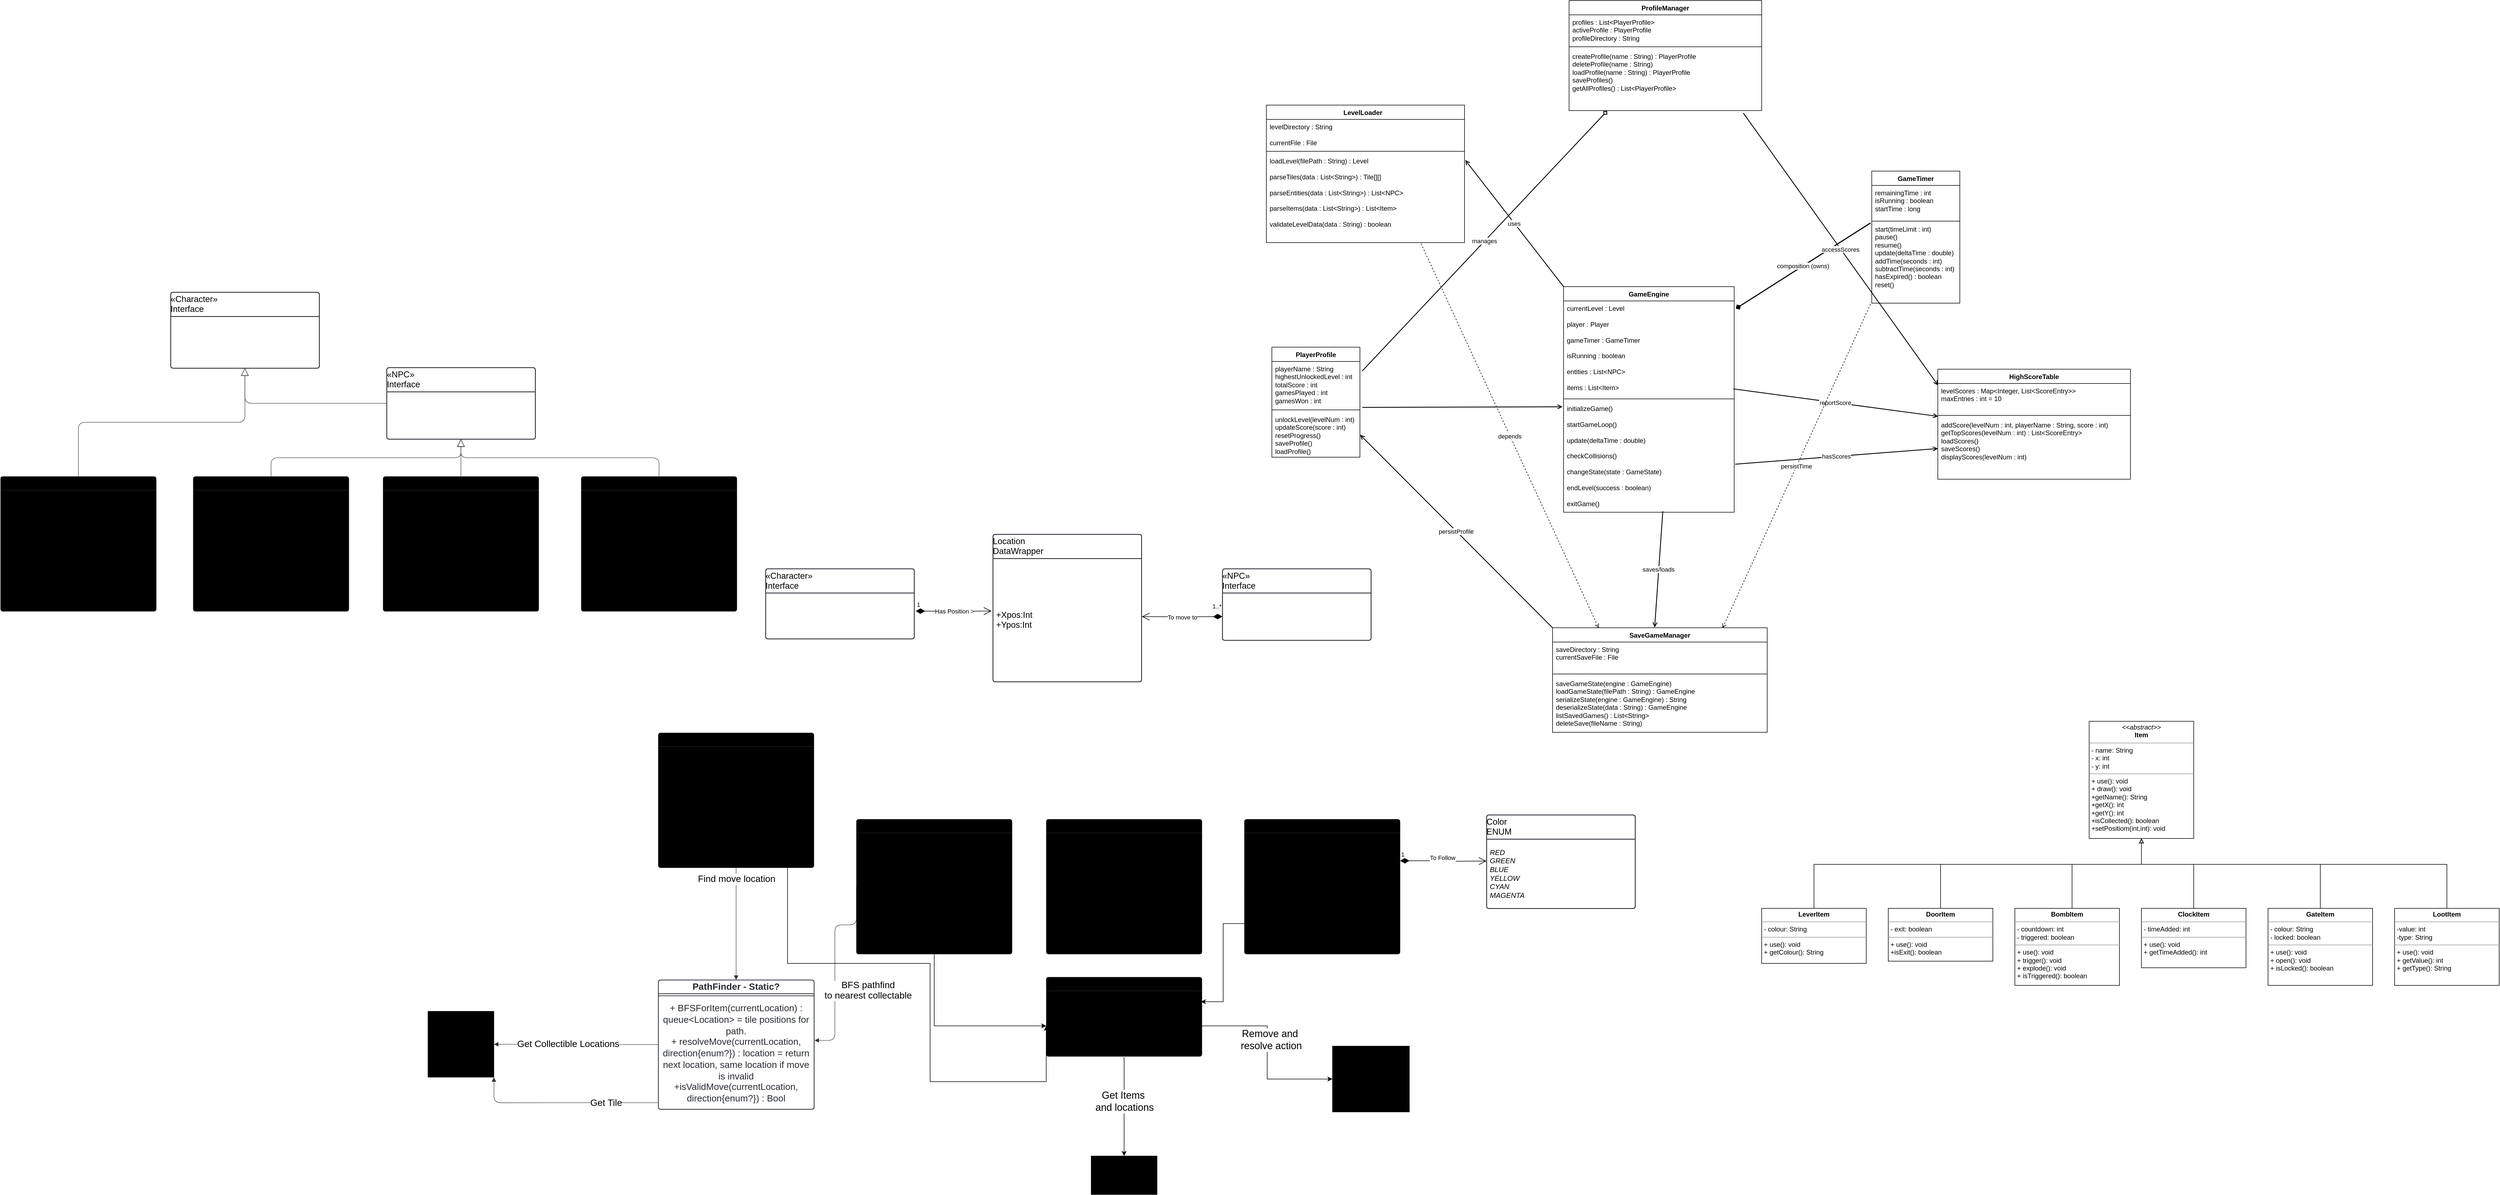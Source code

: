 <mxfile version="28.2.8">
  <diagram name="Page-1" id="W6O9B6FC4Bknl5Eh9khC">
    <mxGraphModel dx="6718" dy="6099" grid="1" gridSize="10" guides="1" tooltips="1" connect="1" arrows="1" fold="1" page="1" pageScale="1" pageWidth="827" pageHeight="1169" math="0" shadow="0">
      <root>
        <mxCell id="0" />
        <mxCell id="1" parent="0" />
        <mxCell id="nKMYG4mPL0dKVgIFnyG0-2" value="Player" style="html=1;overflow=block;blockSpacing=1;swimlane;childLayout=stackLayout;horizontal=1;horizontalStack=0;resizeParent=1;resizeParentMax=0;resizeLast=0;collapsible=0;marginBottom=0;swimlaneFillColor=#unset;startSize=25;whiteSpace=wrap;fontSize=16.8;fontStyle=1;align=center;spacing=0;strokeColor=#3a414a;strokeOpacity=100;rounded=1;absoluteArcSize=1;arcSize=9;fillColor=#unset;strokeWidth=NaN;" parent="1" vertex="1">
          <mxGeometry x="-2175" y="-2259" width="283" height="245.25" as="geometry" />
        </mxCell>
        <mxCell id="nKMYG4mPL0dKVgIFnyG0-3" value="&lt;div style=&quot;display: flex; justify-content: center; text-align: center; align-items: baseline; font-size: 0; line-height: 1.25;margin-top: -2px;&quot;&gt;&lt;span&gt;&lt;span style=&quot;font-size:16.8px;&quot;&gt;+ attribute1:type = defaultValue&#xa;&lt;/span&gt;&lt;/span&gt;&lt;/div&gt;&lt;div style=&quot;display: flex; justify-content: center; text-align: center; align-items: baseline; font-size: 0; line-height: 1.25;margin-top: -2px;&quot;&gt;&lt;span&gt;&lt;span style=&quot;font-size:16.8px;&quot;&gt;+ attribute2:type&#xa;&lt;/span&gt;&lt;/span&gt;&lt;/div&gt;&lt;div style=&quot;display: flex; justify-content: center; text-align: center; align-items: baseline; font-size: 0; line-height: 1.25;margin-top: -2px;&quot;&gt;&lt;span&gt;&lt;span style=&quot;font-size:16.8px;&quot;&gt;- attribute3:type&lt;/span&gt;&lt;/span&gt;&lt;/div&gt;" style="part=1;html=1;resizeHeight=0;strokeColor=none;fillColor=none;verticalAlign=middle;spacingLeft=4;spacingRight=4;overflow=hidden;rotatable=0;points=[[0,0.5],[1,0.5]];portConstraint=eastwest;swimlaneFillColor=#unset;strokeOpacity=100;whiteSpace=wrap;fontSize=16.8;align=center;" parent="nKMYG4mPL0dKVgIFnyG0-2" vertex="1">
          <mxGeometry y="25" width="283" height="101" as="geometry" />
        </mxCell>
        <mxCell id="nKMYG4mPL0dKVgIFnyG0-4" value="" style="line;strokeWidth=1;fillColor=none;align=left;verticalAlign=middle;spacingTop=-1;spacingLeft=3;spacingRight=3;rotatable=0;labelPosition=right;points=[];portConstraint=eastwest;" parent="nKMYG4mPL0dKVgIFnyG0-2" vertex="1">
          <mxGeometry y="126" width="283" height="8" as="geometry" />
        </mxCell>
        <mxCell id="nKMYG4mPL0dKVgIFnyG0-5" value="&lt;div style=&quot;display: flex; justify-content: center; text-align: center; align-items: baseline; font-size: 0; line-height: 1.25;margin-top: -2px;&quot;&gt;&lt;span&gt;&lt;span style=&quot;font-size:16.8px;&quot;&gt;+ operation1(params):returnType&#xa;&lt;/span&gt;&lt;/span&gt;&lt;/div&gt;&lt;div style=&quot;display: flex; justify-content: center; text-align: center; align-items: baseline; font-size: 0; line-height: 1.25;margin-top: -2px;&quot;&gt;&lt;span&gt;&lt;span style=&quot;font-size:16.8px;&quot;&gt;- operation2(params)&#xa;&lt;/span&gt;&lt;/span&gt;&lt;/div&gt;&lt;div style=&quot;display: flex; justify-content: center; text-align: center; align-items: baseline; font-size: 0; line-height: 1.25;margin-top: -2px;&quot;&gt;&lt;span&gt;&lt;span style=&quot;font-size:16.8px;&quot;&gt;- operation3()&lt;/span&gt;&lt;/span&gt;&lt;/div&gt;" style="part=1;resizeHeight=0;strokeColor=none;fillColor=none;align=left;verticalAlign=middle;spacingLeft=4;spacingRight=4;rotatable=0;points=[[0,0.5],[1,0.5]];portConstraint=eastwest;swimlaneFillColor=#unset;strokeOpacity=100;whiteSpace=wrap;overflow=block;blockSpacing=1;html=1;fontSize=13;" parent="nKMYG4mPL0dKVgIFnyG0-2" vertex="1">
          <mxGeometry y="134" width="283" height="111.25" as="geometry" />
        </mxCell>
        <mxCell id="esdPXxpWOelYvyYHw5d4-10" style="edgeStyle=orthogonalEdgeStyle;rounded=0;orthogonalLoop=1;jettySize=auto;html=1;entryX=0;entryY=0.5;entryDx=0;entryDy=0;" parent="1" source="nKMYG4mPL0dKVgIFnyG0-6" target="nKMYG4mPL0dKVgIFnyG0-25" edge="1">
          <mxGeometry relative="1" as="geometry" />
        </mxCell>
        <mxCell id="nKMYG4mPL0dKVgIFnyG0-6" value="SmartThief" style="html=1;overflow=block;blockSpacing=1;swimlane;childLayout=stackLayout;horizontal=1;horizontalStack=0;resizeParent=1;resizeParentMax=0;resizeLast=0;collapsible=0;marginBottom=0;swimlaneFillColor=#unset;startSize=25;whiteSpace=wrap;fontSize=16.8;fontStyle=1;align=center;spacing=0;strokeColor=#3a414a;strokeOpacity=100;rounded=1;absoluteArcSize=1;arcSize=9;fillColor=#unset;strokeWidth=NaN;" parent="1" vertex="1">
          <mxGeometry x="-1815" y="-2102" width="283" height="245.25" as="geometry" />
        </mxCell>
        <mxCell id="nKMYG4mPL0dKVgIFnyG0-7" value="&lt;div style=&quot;display: flex; justify-content: center; text-align: center; align-items: baseline; font-size: 0; line-height: 1.25;margin-top: -2px;&quot;&gt;&lt;span&gt;&lt;span style=&quot;font-size:16.8px;&quot;&gt;+ attribute1:type = defaultValue&#xa;&lt;/span&gt;&lt;/span&gt;&lt;/div&gt;&lt;div style=&quot;display: flex; justify-content: center; text-align: center; align-items: baseline; font-size: 0; line-height: 1.25;margin-top: -2px;&quot;&gt;&lt;span&gt;&lt;span style=&quot;font-size:16.8px;&quot;&gt;+ attribute2:type&#xa;&lt;/span&gt;&lt;/span&gt;&lt;/div&gt;&lt;div style=&quot;display: flex; justify-content: center; text-align: center; align-items: baseline; font-size: 0; line-height: 1.25;margin-top: -2px;&quot;&gt;&lt;span&gt;&lt;span style=&quot;font-size:16.8px;&quot;&gt;- attribute3:type&lt;/span&gt;&lt;/span&gt;&lt;/div&gt;" style="part=1;html=1;resizeHeight=0;strokeColor=none;fillColor=none;verticalAlign=middle;spacingLeft=4;spacingRight=4;overflow=hidden;rotatable=0;points=[[0,0.5],[1,0.5]];portConstraint=eastwest;swimlaneFillColor=#unset;strokeOpacity=100;whiteSpace=wrap;fontSize=16.8;align=center;" parent="nKMYG4mPL0dKVgIFnyG0-6" vertex="1">
          <mxGeometry y="25" width="283" height="101" as="geometry" />
        </mxCell>
        <mxCell id="nKMYG4mPL0dKVgIFnyG0-8" value="" style="line;strokeWidth=1;fillColor=none;align=left;verticalAlign=middle;spacingTop=-1;spacingLeft=3;spacingRight=3;rotatable=0;labelPosition=right;points=[];portConstraint=eastwest;" parent="nKMYG4mPL0dKVgIFnyG0-6" vertex="1">
          <mxGeometry y="126" width="283" height="8" as="geometry" />
        </mxCell>
        <mxCell id="nKMYG4mPL0dKVgIFnyG0-9" value="&lt;div style=&quot;display: flex; justify-content: center; text-align: center; align-items: baseline; font-size: 0; line-height: 1.25;margin-top: -2px;&quot;&gt;&lt;span&gt;&lt;span style=&quot;font-size:16.8px;&quot;&gt;+ operation1(params):returnType&#xa;&lt;/span&gt;&lt;/span&gt;&lt;/div&gt;&lt;div style=&quot;display: flex; justify-content: center; text-align: center; align-items: baseline; font-size: 0; line-height: 1.25;margin-top: -2px;&quot;&gt;&lt;span&gt;&lt;span style=&quot;font-size:16.8px;&quot;&gt;- operation2(params)&#xa;&lt;/span&gt;&lt;/span&gt;&lt;/div&gt;&lt;div style=&quot;display: flex; justify-content: center; text-align: center; align-items: baseline; font-size: 0; line-height: 1.25;margin-top: -2px;&quot;&gt;&lt;span&gt;&lt;span style=&quot;font-size:16.8px;&quot;&gt;- operation3()&lt;/span&gt;&lt;/span&gt;&lt;/div&gt;" style="part=1;resizeHeight=0;strokeColor=none;fillColor=none;align=left;verticalAlign=middle;spacingLeft=4;spacingRight=4;rotatable=0;points=[[0,0.5],[1,0.5]];portConstraint=eastwest;swimlaneFillColor=#unset;strokeOpacity=100;whiteSpace=wrap;overflow=block;blockSpacing=1;html=1;fontSize=13;" parent="nKMYG4mPL0dKVgIFnyG0-6" vertex="1">
          <mxGeometry y="134" width="283" height="111.25" as="geometry" />
        </mxCell>
        <mxCell id="nKMYG4mPL0dKVgIFnyG0-10" value="FlyingAssassin" style="html=1;overflow=block;blockSpacing=1;swimlane;childLayout=stackLayout;horizontal=1;horizontalStack=0;resizeParent=1;resizeParentMax=0;resizeLast=0;collapsible=0;marginBottom=0;swimlaneFillColor=#unset;startSize=25;whiteSpace=wrap;fontSize=16.8;fontStyle=1;align=center;spacing=0;strokeColor=#3a414a;strokeOpacity=100;rounded=1;absoluteArcSize=1;arcSize=9;fillColor=#unset;strokeWidth=NaN;" parent="1" vertex="1">
          <mxGeometry x="-1470" y="-2102" width="283" height="245.25" as="geometry" />
        </mxCell>
        <mxCell id="nKMYG4mPL0dKVgIFnyG0-11" value="&lt;div style=&quot;display: flex; justify-content: center; text-align: center; align-items: baseline; font-size: 0; line-height: 1.25;margin-top: -2px;&quot;&gt;&lt;span&gt;&lt;span style=&quot;font-size:16.8px;&quot;&gt;+ attribute1:type = defaultValue&#xa;&lt;/span&gt;&lt;/span&gt;&lt;/div&gt;&lt;div style=&quot;display: flex; justify-content: center; text-align: center; align-items: baseline; font-size: 0; line-height: 1.25;margin-top: -2px;&quot;&gt;&lt;span&gt;&lt;span style=&quot;font-size:16.8px;&quot;&gt;+ attribute2:type&#xa;&lt;/span&gt;&lt;/span&gt;&lt;/div&gt;&lt;div style=&quot;display: flex; justify-content: center; text-align: center; align-items: baseline; font-size: 0; line-height: 1.25;margin-top: -2px;&quot;&gt;&lt;span&gt;&lt;span style=&quot;font-size:16.8px;&quot;&gt;- attribute3:type&lt;/span&gt;&lt;/span&gt;&lt;/div&gt;" style="part=1;html=1;resizeHeight=0;strokeColor=none;fillColor=none;verticalAlign=middle;spacingLeft=4;spacingRight=4;overflow=hidden;rotatable=0;points=[[0,0.5],[1,0.5]];portConstraint=eastwest;swimlaneFillColor=#unset;strokeOpacity=100;whiteSpace=wrap;fontSize=16.8;align=center;" parent="nKMYG4mPL0dKVgIFnyG0-10" vertex="1">
          <mxGeometry y="25" width="283" height="101" as="geometry" />
        </mxCell>
        <mxCell id="nKMYG4mPL0dKVgIFnyG0-12" value="" style="line;strokeWidth=1;fillColor=none;align=left;verticalAlign=middle;spacingTop=-1;spacingLeft=3;spacingRight=3;rotatable=0;labelPosition=right;points=[];portConstraint=eastwest;" parent="nKMYG4mPL0dKVgIFnyG0-10" vertex="1">
          <mxGeometry y="126" width="283" height="8" as="geometry" />
        </mxCell>
        <mxCell id="nKMYG4mPL0dKVgIFnyG0-13" value="&lt;div style=&quot;display: flex; justify-content: center; text-align: center; align-items: baseline; font-size: 0; line-height: 1.25;margin-top: -2px;&quot;&gt;&lt;span&gt;&lt;span style=&quot;font-size:16.8px;&quot;&gt;+ operation1(params):returnType&#xa;&lt;/span&gt;&lt;/span&gt;&lt;/div&gt;&lt;div style=&quot;display: flex; justify-content: center; text-align: center; align-items: baseline; font-size: 0; line-height: 1.25;margin-top: -2px;&quot;&gt;&lt;span&gt;&lt;span style=&quot;font-size:16.8px;&quot;&gt;- operation2(params)&#xa;&lt;/span&gt;&lt;/span&gt;&lt;/div&gt;&lt;div style=&quot;display: flex; justify-content: center; text-align: center; align-items: baseline; font-size: 0; line-height: 1.25;margin-top: -2px;&quot;&gt;&lt;span&gt;&lt;span style=&quot;font-size:16.8px;&quot;&gt;- operation3()&lt;/span&gt;&lt;/span&gt;&lt;/div&gt;" style="part=1;resizeHeight=0;strokeColor=none;fillColor=none;align=left;verticalAlign=middle;spacingLeft=4;spacingRight=4;rotatable=0;points=[[0,0.5],[1,0.5]];portConstraint=eastwest;swimlaneFillColor=#unset;strokeOpacity=100;whiteSpace=wrap;overflow=block;blockSpacing=1;html=1;fontSize=13;" parent="nKMYG4mPL0dKVgIFnyG0-10" vertex="1">
          <mxGeometry y="134" width="283" height="111.25" as="geometry" />
        </mxCell>
        <mxCell id="nKMYG4mPL0dKVgIFnyG0-14" value="FloorFollowingThief" style="html=1;overflow=block;blockSpacing=1;swimlane;childLayout=stackLayout;horizontal=1;horizontalStack=0;resizeParent=1;resizeParentMax=0;resizeLast=0;collapsible=0;marginBottom=0;swimlaneFillColor=#unset;startSize=25;whiteSpace=wrap;fontSize=16.8;fontStyle=1;align=center;spacing=0;strokeColor=#3a414a;strokeOpacity=100;rounded=1;absoluteArcSize=1;arcSize=9;fillColor=#unset;strokeWidth=NaN;" parent="1" vertex="1">
          <mxGeometry x="-1110" y="-2102" width="283" height="245.25" as="geometry" />
        </mxCell>
        <mxCell id="nKMYG4mPL0dKVgIFnyG0-15" value="+followingColor:Color" style="part=1;html=1;resizeHeight=0;strokeColor=none;fillColor=none;verticalAlign=middle;spacingLeft=4;spacingRight=4;overflow=hidden;rotatable=0;points=[[0,0.5],[1,0.5]];portConstraint=eastwest;swimlaneFillColor=#unset;strokeOpacity=100;whiteSpace=wrap;fontSize=16.8;align=center;" parent="nKMYG4mPL0dKVgIFnyG0-14" vertex="1">
          <mxGeometry y="25" width="283" height="101" as="geometry" />
        </mxCell>
        <mxCell id="nKMYG4mPL0dKVgIFnyG0-16" value="" style="line;strokeWidth=1;fillColor=none;align=left;verticalAlign=middle;spacingTop=-1;spacingLeft=3;spacingRight=3;rotatable=0;labelPosition=right;points=[];portConstraint=eastwest;" parent="nKMYG4mPL0dKVgIFnyG0-14" vertex="1">
          <mxGeometry y="126" width="283" height="8" as="geometry" />
        </mxCell>
        <mxCell id="nKMYG4mPL0dKVgIFnyG0-17" value="&lt;div style=&quot;display: flex; justify-content: center; text-align: center; align-items: baseline; font-size: 0; line-height: 1.25;margin-top: -2px;&quot;&gt;&lt;span&gt;&lt;span style=&quot;font-size:16.8px;&quot;&gt;+ operation1(params):returnType&#xa;&lt;/span&gt;&lt;/span&gt;&lt;/div&gt;&lt;div style=&quot;display: flex; justify-content: center; text-align: center; align-items: baseline; font-size: 0; line-height: 1.25;margin-top: -2px;&quot;&gt;&lt;span&gt;&lt;span style=&quot;font-size:16.8px;&quot;&gt;- operation2(params)&#xa;&lt;/span&gt;&lt;/span&gt;&lt;/div&gt;&lt;div style=&quot;display: flex; justify-content: center; text-align: center; align-items: baseline; font-size: 0; line-height: 1.25;margin-top: -2px;&quot;&gt;&lt;span&gt;&lt;span style=&quot;font-size:16.8px;&quot;&gt;- operation3()&lt;/span&gt;&lt;/span&gt;&lt;/div&gt;" style="part=1;resizeHeight=0;strokeColor=none;fillColor=none;align=left;verticalAlign=middle;spacingLeft=4;spacingRight=4;rotatable=0;points=[[0,0.5],[1,0.5]];portConstraint=eastwest;swimlaneFillColor=#unset;strokeOpacity=100;whiteSpace=wrap;overflow=block;blockSpacing=1;html=1;fontSize=13;" parent="nKMYG4mPL0dKVgIFnyG0-14" vertex="1">
          <mxGeometry y="134" width="283" height="111.25" as="geometry" />
        </mxCell>
        <mxCell id="nKMYG4mPL0dKVgIFnyG0-18" value="PathFinder - Static?" style="html=1;overflow=block;blockSpacing=1;swimlane;childLayout=stackLayout;horizontal=1;horizontalStack=0;resizeParent=1;resizeParentMax=0;resizeLast=0;collapsible=0;marginBottom=0;swimlaneFillColor=#ffffff;startSize=25;whiteSpace=wrap;fontSize=16.8;fontColor=#282c33;fontStyle=1;align=center;spacing=0;strokeColor=#3a414a;strokeOpacity=100;fillOpacity=100;rounded=1;absoluteArcSize=1;arcSize=9;fillColor=#ffffff;strokeWidth=1.5;" parent="1" vertex="1">
          <mxGeometry x="-2175" y="-1810" width="283" height="235" as="geometry" />
        </mxCell>
        <mxCell id="nKMYG4mPL0dKVgIFnyG0-20" value="" style="line;strokeWidth=1;fillColor=none;align=left;verticalAlign=middle;spacingTop=-1;spacingLeft=3;spacingRight=3;rotatable=0;labelPosition=right;points=[];portConstraint=eastwest;" parent="nKMYG4mPL0dKVgIFnyG0-18" vertex="1">
          <mxGeometry y="25" width="283" height="8" as="geometry" />
        </mxCell>
        <mxCell id="nKMYG4mPL0dKVgIFnyG0-21" value="&lt;div style=&quot;display: flex; justify-content: center; text-align: center; align-items: baseline; font-size: 0; line-height: 1.25;margin-top: -2px;&quot;&gt;&lt;span&gt;&lt;span style=&quot;font-size: 16.8px; color: rgb(40, 44, 51);&quot;&gt;+ BFSForItem(currentLocation) : queue&amp;lt;Location&amp;gt; = tile positions for path.&lt;br&gt;&lt;/span&gt;&lt;/span&gt;&lt;/div&gt;&lt;div style=&quot;display: flex; justify-content: center; text-align: center; align-items: baseline; font-size: 0; line-height: 1.25;margin-top: -2px;&quot;&gt;&lt;span&gt;&lt;span style=&quot;font-size: 16.8px; color: rgb(40, 44, 51);&quot;&gt;+ resolveMove(currentLocation, direction{enum?}) : location = return next location, same location if move is invalid&lt;br&gt;&lt;/span&gt;&lt;/span&gt;&lt;/div&gt;&lt;div style=&quot;display: flex; justify-content: center; text-align: center; align-items: baseline; font-size: 0; line-height: 1.25;margin-top: -2px;&quot;&gt;&lt;span&gt;&lt;span style=&quot;font-size: 16.8px; color: rgb(40, 44, 51);&quot;&gt;+isValidMove(currentLocation, direction{enum?}) : Bool&lt;br&gt;&lt;/span&gt;&lt;/span&gt;&lt;/div&gt;&lt;div style=&quot;display: flex; justify-content: center; text-align: center; align-items: baseline; font-size: 0; line-height: 1.25;margin-top: -2px;&quot;&gt;&lt;span&gt;&lt;/span&gt;&lt;/div&gt;" style="part=1;html=1;resizeHeight=0;strokeColor=none;fillColor=none;verticalAlign=middle;spacingLeft=4;spacingRight=4;overflow=hidden;rotatable=0;points=[[0,0.5],[1,0.5]];portConstraint=eastwest;swimlaneFillColor=#ffffff;strokeOpacity=100;fillOpacity=100;whiteSpace=wrap;fontSize=16.8;fontColor=#282c33;align=center;" parent="nKMYG4mPL0dKVgIFnyG0-18" vertex="1">
          <mxGeometry y="33" width="283" height="202" as="geometry" />
        </mxCell>
        <mxCell id="nKMYG4mPL0dKVgIFnyG0-22" value="LootItem" style="html=1;overflow=block;blockSpacing=1;swimlane;childLayout=stackLayout;horizontal=1;horizontalStack=0;resizeParent=1;resizeParentMax=0;resizeLast=0;collapsible=0;marginBottom=0;swimlaneFillColor=#unset;startSize=25;whiteSpace=wrap;fontSize=16.8;fontStyle=1;align=center;spacing=0;strokeColor=#3a414a;strokeOpacity=100;rounded=1;absoluteArcSize=1;arcSize=9;fillColor=#unset;strokeWidth=NaN;" parent="1" vertex="1">
          <mxGeometry x="-1470" y="-1815" width="283" height="144.25" as="geometry" />
        </mxCell>
        <mxCell id="nKMYG4mPL0dKVgIFnyG0-24" value="" style="line;strokeWidth=1;fillColor=none;align=left;verticalAlign=middle;spacingTop=-1;spacingLeft=3;spacingRight=3;rotatable=0;labelPosition=right;points=[];portConstraint=eastwest;" parent="nKMYG4mPL0dKVgIFnyG0-22" vertex="1">
          <mxGeometry y="25" width="283" height="8" as="geometry" />
        </mxCell>
        <mxCell id="nKMYG4mPL0dKVgIFnyG0-25" value="&lt;font style=&quot;font-size: 18px;&quot;&gt;+lootItem(Location):void&lt;/font&gt;" style="part=1;resizeHeight=0;strokeColor=none;fillColor=none;align=left;verticalAlign=middle;spacingLeft=4;spacingRight=4;rotatable=0;points=[[0,0.5],[1,0.5]];portConstraint=eastwest;swimlaneFillColor=#unset;strokeOpacity=100;whiteSpace=wrap;overflow=block;blockSpacing=1;html=1;fontSize=13;" parent="nKMYG4mPL0dKVgIFnyG0-22" vertex="1">
          <mxGeometry y="33" width="283" height="111.25" as="geometry" />
        </mxCell>
        <mxCell id="nKMYG4mPL0dKVgIFnyG0-26" value="" style="html=1;jettySize=18;whiteSpace=wrap;fontSize=13;strokeColor=#333333;strokeOpacity=100;strokeWidth=0.8;rounded=1;arcSize=24;edgeStyle=orthogonalEdgeStyle;startArrow=none;endArrow=block;endFill=1;exitX=0;exitY=0.5;exitPerimeter=0;entryX=1;entryY=0.5;entryPerimeter=0;lucidId=Qgg23CW6RYAF;" parent="1" source="nKMYG4mPL0dKVgIFnyG0-18" target="nKMYG4mPL0dKVgIFnyG0-28" edge="1">
          <mxGeometry width="100" height="100" relative="1" as="geometry">
            <Array as="points" />
          </mxGeometry>
        </mxCell>
        <mxCell id="nKMYG4mPL0dKVgIFnyG0-27" value="Get Collectible Locations" style="text;html=1;resizable=0;labelBackgroundColor=default;align=center;verticalAlign=middle;fontSize=16.8;" parent="nKMYG4mPL0dKVgIFnyG0-26" vertex="1">
          <mxGeometry x="0.101" relative="1" as="geometry" />
        </mxCell>
        <mxCell id="nKMYG4mPL0dKVgIFnyG0-28" value="Level" style="html=1;overflow=block;blockSpacing=1;whiteSpace=wrap;fontSize=16.8;align=center;spacing=3.8;strokeOpacity=100;fillColor=#unset;strokeWidth=NaN;lucidId=xhg2yAPGNu55;" parent="1" vertex="1">
          <mxGeometry x="-2593.5" y="-1753" width="120" height="120" as="geometry" />
        </mxCell>
        <mxCell id="nKMYG4mPL0dKVgIFnyG0-29" value="" style="html=1;jettySize=18;whiteSpace=wrap;fontSize=13;strokeColor=#333333;strokeOpacity=100;strokeWidth=0.8;rounded=1;arcSize=24;edgeStyle=orthogonalEdgeStyle;startArrow=none;endArrow=block;endFill=1;exitX=0;exitY=0.95;exitPerimeter=0;entryX=1;entryY=1;entryPerimeter=0;lucidId=5qg2csK~S7Iu;" parent="1" source="nKMYG4mPL0dKVgIFnyG0-18" target="nKMYG4mPL0dKVgIFnyG0-28" edge="1">
          <mxGeometry width="100" height="100" relative="1" as="geometry">
            <Array as="points" />
          </mxGeometry>
        </mxCell>
        <mxCell id="nKMYG4mPL0dKVgIFnyG0-30" value="Get Tile" style="text;html=1;resizable=0;labelBackgroundColor=default;align=center;verticalAlign=middle;fontSize=16.8;" parent="nKMYG4mPL0dKVgIFnyG0-29" vertex="1">
          <mxGeometry x="-0.448" relative="1" as="geometry" />
        </mxCell>
        <mxCell id="nKMYG4mPL0dKVgIFnyG0-33" value="&lt;div style=&quot;display: flex; justify-content: null; text-align: null; align-items: baseline; font-size: 0; line-height: 1.25;margin-top: -2px;&quot;&gt;&lt;span&gt;&lt;span style=&quot;font-size:15.5px;&quot;&gt;Location&lt;/span&gt;&lt;span style=&quot;font-size: 15.5px; color: rgb(0, 0, 0);&quot;&gt;&lt;br&gt;&lt;/span&gt;&lt;/span&gt;&lt;/div&gt;&lt;div style=&quot;display: flex; justify-content: null; text-align: null; align-items: baseline; font-size: 0; line-height: 1.25;margin-top: -2px;&quot;&gt;&lt;span&gt;&lt;span style=&quot;font-size:15.5px;&quot;&gt;&lt;span style=&quot;font-size:15.5px;&quot;&gt;DataWrapper&lt;/span&gt;&lt;/span&gt;&lt;/span&gt;&lt;/div&gt;" style="swimlane;childLayout=stackLayout;horizontal=1;horizontalStack=0;resizeParent=1;resizeParentMax=0;resizeLast=0;collapsible=0;fontStyle=0;marginBottom=0;swimlaneFillColor=#ffffff;startSize=44;whiteSpace=wrap;overflow=block;blockSpacing=1;html=1;fontSize=13;align=left;spacing=0;strokeColor=#282c33;strokeOpacity=100;fillOpacity=100;rounded=1;absoluteArcSize=1;arcSize=9;fillColor=#ffffff;strokeWidth=1.5;" parent="1" vertex="1">
          <mxGeometry x="-1567" y="-2620" width="270" height="268" as="geometry" />
        </mxCell>
        <mxCell id="nKMYG4mPL0dKVgIFnyG0-34" value="&lt;div style=&quot;display: flex; justify-content: null; text-align: null; align-items: baseline; font-size: 0; line-height: 1.25;margin-top: -2px;&quot;&gt;&lt;span&gt;&lt;span style=&quot;font-size:15.5px;&quot;&gt;+Xpos:Int&#xa;&lt;/span&gt;&lt;/span&gt;&lt;/div&gt;&lt;div style=&quot;display: flex; justify-content: null; text-align: null; align-items: baseline; font-size: 0; line-height: 1.25;margin-top: -2px;&quot;&gt;&lt;span&gt;&lt;span style=&quot;font-size:15.5px;&quot;&gt;+Ypos:Int&lt;/span&gt;&lt;/span&gt;&lt;/div&gt;" style="part=1;resizeHeight=0;strokeColor=none;fillColor=none;align=left;verticalAlign=middle;spacingLeft=4;spacingRight=4;rotatable=0;points=[[0,0.5],[1,0.5]];portConstraint=eastwest;swimlaneFillColor=#ffffff;strokeOpacity=100;fillOpacity=100;whiteSpace=wrap;overflow=block;blockSpacing=1;html=1;fontSize=13;" parent="nKMYG4mPL0dKVgIFnyG0-33" vertex="1">
          <mxGeometry y="44" width="270" height="224" as="geometry" />
        </mxCell>
        <mxCell id="nKMYG4mPL0dKVgIFnyG0-35" value="" style="html=1;jettySize=18;whiteSpace=wrap;fontSize=13;strokeColor=#333333;strokeOpacity=100;strokeWidth=0.8;rounded=1;arcSize=24;edgeStyle=orthogonalEdgeStyle;startArrow=none;endArrow=block;endFill=1;exitX=0.5;exitY=1;exitPerimeter=0;entryX=0.5;entryY=0;entryPerimeter=0;lucidId=tvg2V.IhYz7D;" parent="1" source="nKMYG4mPL0dKVgIFnyG0-2" target="nKMYG4mPL0dKVgIFnyG0-18" edge="1">
          <mxGeometry width="100" height="100" relative="1" as="geometry">
            <Array as="points" />
          </mxGeometry>
        </mxCell>
        <mxCell id="nKMYG4mPL0dKVgIFnyG0-36" value="Find move location" style="text;html=1;resizable=0;labelBackgroundColor=default;align=center;verticalAlign=middle;fontSize=16.8;" parent="nKMYG4mPL0dKVgIFnyG0-35" vertex="1">
          <mxGeometry x="-0.805" relative="1" as="geometry" />
        </mxCell>
        <mxCell id="nKMYG4mPL0dKVgIFnyG0-37" value="" style="html=1;jettySize=18;whiteSpace=wrap;fontSize=13;strokeColor=#333333;strokeOpacity=100;strokeWidth=0.8;rounded=1;arcSize=24;edgeStyle=orthogonalEdgeStyle;startArrow=none;endArrow=block;endFill=1;exitX=0;exitY=0.5;exitPerimeter=0;lucidId=TGw2EGssz3aX;" parent="1" source="nKMYG4mPL0dKVgIFnyG0-6" edge="1">
          <mxGeometry width="100" height="100" relative="1" as="geometry">
            <Array as="points">
              <mxPoint x="-1815" y="-1910" />
              <mxPoint x="-1854" y="-1910" />
              <mxPoint x="-1854" y="-1700" />
            </Array>
            <mxPoint x="-1891" y="-1700" as="targetPoint" />
          </mxGeometry>
        </mxCell>
        <mxCell id="nKMYG4mPL0dKVgIFnyG0-38" value="&lt;div style=&quot;display: flex; justify-content: center; text-align: center; align-items: baseline; font-size: 0; line-height: 1.25;margin-top: -2px;&quot;&gt;&lt;span&gt;&lt;span style=&quot;font-size:16.8px;&quot;&gt;BFS pathfind&#xa;&lt;/span&gt;&lt;/span&gt;&lt;/div&gt;&lt;div style=&quot;display: flex; justify-content: center; text-align: center; align-items: baseline; font-size: 0; line-height: 1.25;margin-top: -2px;&quot;&gt;&lt;span&gt;&lt;span style=&quot;font-size:16.8px;&quot;&gt;to nearest collectable&lt;/span&gt;&lt;/span&gt;&lt;/div&gt;" style="text;html=1;resizable=0;labelBackgroundColor=default;align=center;verticalAlign=middle;" parent="nKMYG4mPL0dKVgIFnyG0-37" vertex="1">
          <mxGeometry x="-0.488" relative="1" as="geometry">
            <mxPoint x="42" y="120" as="offset" />
          </mxGeometry>
        </mxCell>
        <mxCell id="nKMYG4mPL0dKVgIFnyG0-39" value="Level" style="html=1;overflow=block;blockSpacing=1;whiteSpace=wrap;fontSize=16.8;align=center;spacing=3.8;strokeOpacity=100;fillColor=#unset;strokeWidth=NaN;lucidId=mJw2fi9Vehhf;" parent="1" vertex="1">
          <mxGeometry x="-1388.5" y="-1490" width="120" height="120" as="geometry" />
        </mxCell>
        <mxCell id="nKMYG4mPL0dKVgIFnyG0-40" value="Item" style="html=1;overflow=block;blockSpacing=1;whiteSpace=wrap;fontSize=16.8;align=center;spacing=3.8;strokeOpacity=100;fillColor=#unset;strokeWidth=NaN;lucidId=nJw24I-RLsQS;" parent="1" vertex="1">
          <mxGeometry x="-950" y="-1689.75" width="140" height="120" as="geometry" />
        </mxCell>
        <mxCell id="esdPXxpWOelYvyYHw5d4-1" style="edgeStyle=orthogonalEdgeStyle;rounded=0;orthogonalLoop=1;jettySize=auto;html=1;entryX=0.5;entryY=0;entryDx=0;entryDy=0;exitX=0.495;exitY=1.022;exitDx=0;exitDy=0;exitPerimeter=0;" parent="1" target="nKMYG4mPL0dKVgIFnyG0-39" edge="1" source="nKMYG4mPL0dKVgIFnyG0-25">
          <mxGeometry relative="1" as="geometry">
            <mxPoint x="-1480" y="-1740" as="sourcePoint" />
            <Array as="points">
              <mxPoint x="-1328" y="-1668" />
            </Array>
          </mxGeometry>
        </mxCell>
        <mxCell id="esdPXxpWOelYvyYHw5d4-3" value="&lt;font style=&quot;font-size: 18px;&quot;&gt;Get Items&amp;nbsp;&lt;br&gt;and locations&lt;/font&gt;" style="edgeLabel;html=1;align=center;verticalAlign=middle;resizable=0;points=[];" parent="esdPXxpWOelYvyYHw5d4-1" vertex="1" connectable="0">
          <mxGeometry x="-0.108" y="1" relative="1" as="geometry">
            <mxPoint x="-1" as="offset" />
          </mxGeometry>
        </mxCell>
        <mxCell id="esdPXxpWOelYvyYHw5d4-4" style="edgeStyle=orthogonalEdgeStyle;rounded=0;orthogonalLoop=1;jettySize=auto;html=1;entryX=0;entryY=0.5;entryDx=0;entryDy=0;" parent="1" source="nKMYG4mPL0dKVgIFnyG0-25" target="nKMYG4mPL0dKVgIFnyG0-40" edge="1">
          <mxGeometry relative="1" as="geometry" />
        </mxCell>
        <mxCell id="esdPXxpWOelYvyYHw5d4-8" value="&lt;font style=&quot;font-size: 18px;&quot;&gt;Remove and&lt;br&gt;&amp;nbsp;resolve action&lt;/font&gt;" style="edgeLabel;html=1;align=center;verticalAlign=middle;resizable=0;points=[];" parent="esdPXxpWOelYvyYHw5d4-4" vertex="1" connectable="0">
          <mxGeometry x="-0.137" y="4" relative="1" as="geometry">
            <mxPoint as="offset" />
          </mxGeometry>
        </mxCell>
        <mxCell id="esdPXxpWOelYvyYHw5d4-9" style="edgeStyle=orthogonalEdgeStyle;rounded=0;orthogonalLoop=1;jettySize=auto;html=1;entryX=0;entryY=0.5;entryDx=0;entryDy=0;" parent="1" source="nKMYG4mPL0dKVgIFnyG0-5" target="nKMYG4mPL0dKVgIFnyG0-25" edge="1">
          <mxGeometry relative="1" as="geometry">
            <Array as="points">
              <mxPoint x="-1940" y="-1840" />
              <mxPoint x="-1681" y="-1840" />
              <mxPoint x="-1681" y="-1625" />
            </Array>
          </mxGeometry>
        </mxCell>
        <mxCell id="esdPXxpWOelYvyYHw5d4-11" style="edgeStyle=orthogonalEdgeStyle;rounded=0;orthogonalLoop=1;jettySize=auto;html=1;entryX=0.993;entryY=0.105;entryDx=0;entryDy=0;entryPerimeter=0;" parent="1" source="nKMYG4mPL0dKVgIFnyG0-17" target="nKMYG4mPL0dKVgIFnyG0-25" edge="1">
          <mxGeometry relative="1" as="geometry" />
        </mxCell>
        <mxCell id="46W213FQk36wdX_IVos2-1" value="&lt;p style=&quot;margin:0px;margin-top:4px;text-align:center;&quot;&gt;&lt;b&gt;LootItem&lt;/b&gt;&lt;/p&gt;&lt;hr size=&quot;1&quot;&gt;&lt;p style=&quot;margin:0px;margin-left:4px;&quot;&gt;-value: int&lt;/p&gt;&lt;p style=&quot;margin:0px;margin-left:4px;&quot;&gt;-type: String&lt;/p&gt;&lt;hr size=&quot;1&quot;&gt;&lt;p style=&quot;margin:0px;margin-left:4px;&quot;&gt;+ use(): void&lt;/p&gt;&lt;p style=&quot;margin:0px;margin-left:4px;&quot;&gt;+ getValue(): int&lt;/p&gt;&lt;p style=&quot;margin:0px;margin-left:4px;&quot;&gt;+ getType(): String&lt;/p&gt;" style="verticalAlign=top;align=left;overflow=fill;fontSize=12;fontFamily=Helvetica;html=1;rounded=0;shadow=0;comic=0;labelBackgroundColor=none;strokeWidth=1" vertex="1" parent="1">
          <mxGeometry x="980" y="-1940" width="190" height="140" as="geometry" />
        </mxCell>
        <mxCell id="46W213FQk36wdX_IVos2-2" style="edgeStyle=orthogonalEdgeStyle;rounded=0;orthogonalLoop=1;jettySize=auto;html=1;exitX=0.5;exitY=1;exitDx=0;exitDy=0;entryX=0.5;entryY=0;entryDx=0;entryDy=0;endArrow=none;endFill=0;startArrow=block;startFill=0;" edge="1" parent="1" source="46W213FQk36wdX_IVos2-6" target="46W213FQk36wdX_IVos2-7">
          <mxGeometry relative="1" as="geometry">
            <Array as="points">
              <mxPoint x="520" y="-2020" />
              <mxPoint x="615" y="-2020" />
            </Array>
          </mxGeometry>
        </mxCell>
        <mxCell id="46W213FQk36wdX_IVos2-3" style="edgeStyle=orthogonalEdgeStyle;rounded=0;orthogonalLoop=1;jettySize=auto;html=1;exitX=0.5;exitY=1;exitDx=0;exitDy=0;entryX=0.5;entryY=0;entryDx=0;entryDy=0;endArrow=none;endFill=0;startArrow=block;startFill=0;" edge="1" parent="1" source="46W213FQk36wdX_IVos2-6" target="46W213FQk36wdX_IVos2-8">
          <mxGeometry relative="1" as="geometry">
            <Array as="points">
              <mxPoint x="520" y="-2020" />
              <mxPoint x="155" y="-2020" />
            </Array>
          </mxGeometry>
        </mxCell>
        <mxCell id="46W213FQk36wdX_IVos2-4" style="edgeStyle=orthogonalEdgeStyle;rounded=0;orthogonalLoop=1;jettySize=auto;html=1;exitX=0.5;exitY=1;exitDx=0;exitDy=0;entryX=0.5;entryY=0;entryDx=0;entryDy=0;endArrow=none;endFill=0;startArrow=block;startFill=0;" edge="1" parent="1" source="46W213FQk36wdX_IVos2-6" target="46W213FQk36wdX_IVos2-9">
          <mxGeometry relative="1" as="geometry">
            <Array as="points">
              <mxPoint x="520" y="-2020" />
              <mxPoint x="845" y="-2020" />
            </Array>
          </mxGeometry>
        </mxCell>
        <mxCell id="46W213FQk36wdX_IVos2-5" style="edgeStyle=orthogonalEdgeStyle;rounded=0;orthogonalLoop=1;jettySize=auto;html=1;exitX=0.5;exitY=1;exitDx=0;exitDy=0;entryX=0.5;entryY=0;entryDx=0;entryDy=0;endArrow=none;endFill=0;startArrow=block;startFill=0;" edge="1" parent="1" source="46W213FQk36wdX_IVos2-6" target="46W213FQk36wdX_IVos2-1">
          <mxGeometry relative="1" as="geometry">
            <Array as="points">
              <mxPoint x="520" y="-2020" />
              <mxPoint x="1075" y="-2020" />
            </Array>
          </mxGeometry>
        </mxCell>
        <mxCell id="46W213FQk36wdX_IVos2-6" value="&lt;p style=&quot;margin:0px;margin-top:4px;text-align:center;&quot;&gt;&lt;i&gt;&amp;lt;&amp;lt;abstract&amp;gt;&amp;gt;&lt;/i&gt;&lt;br&gt;&lt;b&gt;Item&lt;/b&gt;&lt;/p&gt;&lt;hr size=&quot;1&quot;&gt;&lt;p style=&quot;margin:0px;margin-left:4px;&quot;&gt;- name: String&lt;br&gt;- x: int&lt;/p&gt;&lt;p style=&quot;margin:0px;margin-left:4px;&quot;&gt;- y: int&lt;/p&gt;&lt;hr size=&quot;1&quot;&gt;&lt;p style=&quot;margin:0px;margin-left:4px;&quot;&gt;+ use(): void&lt;br&gt;+ draw(): void&lt;/p&gt;&lt;p style=&quot;margin:0px;margin-left:4px;&quot;&gt;+getName(): String&lt;/p&gt;&lt;p style=&quot;margin:0px;margin-left:4px;&quot;&gt;+getX(): int&lt;/p&gt;&lt;p style=&quot;margin:0px;margin-left:4px;&quot;&gt;+getY(): int&lt;/p&gt;&lt;p style=&quot;margin:0px;margin-left:4px;&quot;&gt;+isCollected(): boolean&lt;/p&gt;&lt;p style=&quot;margin:0px;margin-left:4px;&quot;&gt;+setPositiom(int,int): void&lt;/p&gt;" style="verticalAlign=top;align=left;overflow=fill;fontSize=12;fontFamily=Helvetica;html=1;rounded=0;shadow=0;comic=0;labelBackgroundColor=none;strokeWidth=1" vertex="1" parent="1">
          <mxGeometry x="425" y="-2280" width="190" height="213" as="geometry" />
        </mxCell>
        <mxCell id="46W213FQk36wdX_IVos2-7" value="&lt;p style=&quot;margin:0px;margin-top:4px;text-align:center;&quot;&gt;&lt;b&gt;ClockItem&lt;/b&gt;&lt;/p&gt;&lt;hr size=&quot;1&quot;&gt;&lt;p style=&quot;margin:0px;margin-left:4px;&quot;&gt;- timeAdded: int&lt;/p&gt;&lt;hr size=&quot;1&quot;&gt;&lt;p style=&quot;margin:0px;margin-left:4px;&quot;&gt;+ use(): void&lt;/p&gt;&lt;p style=&quot;margin:0px;margin-left:4px;&quot;&gt;+ getTimeAdded(): int&lt;/p&gt;&lt;p style=&quot;margin:0px;margin-left:4px;&quot;&gt;&lt;br&gt;&lt;/p&gt;" style="verticalAlign=top;align=left;overflow=fill;fontSize=12;fontFamily=Helvetica;html=1;rounded=0;shadow=0;comic=0;labelBackgroundColor=none;strokeWidth=1" vertex="1" parent="1">
          <mxGeometry x="520" y="-1940" width="190" height="108" as="geometry" />
        </mxCell>
        <mxCell id="46W213FQk36wdX_IVos2-8" value="&lt;p style=&quot;margin:0px;margin-top:4px;text-align:center;&quot;&gt;&lt;b&gt;DoorItem&lt;/b&gt;&lt;/p&gt;&lt;hr size=&quot;1&quot;&gt;&lt;p style=&quot;margin:0px;margin-left:4px;&quot;&gt;- exit: boolean&lt;/p&gt;&lt;hr size=&quot;1&quot;&gt;&lt;p style=&quot;margin:0px;margin-left:4px;&quot;&gt;+ use(): void&lt;/p&gt;&lt;p style=&quot;margin:0px;margin-left:4px;&quot;&gt;+isExit(): boolean&lt;/p&gt;" style="verticalAlign=top;align=left;overflow=fill;fontSize=12;fontFamily=Helvetica;html=1;rounded=0;shadow=0;comic=0;labelBackgroundColor=none;strokeWidth=1" vertex="1" parent="1">
          <mxGeometry x="60" y="-1940" width="190" height="96" as="geometry" />
        </mxCell>
        <mxCell id="46W213FQk36wdX_IVos2-9" value="&lt;p style=&quot;margin:0px;margin-top:4px;text-align:center;&quot;&gt;&lt;b&gt;GateItem&lt;/b&gt;&lt;/p&gt;&lt;hr size=&quot;1&quot;&gt;&lt;p style=&quot;margin:0px;margin-left:4px;&quot;&gt;- colour: String&lt;/p&gt;&lt;p style=&quot;margin:0px;margin-left:4px;&quot;&gt;- locked: boolean&lt;/p&gt;&lt;hr size=&quot;1&quot;&gt;&lt;p style=&quot;margin:0px;margin-left:4px;&quot;&gt;+ use(): void&lt;/p&gt;&lt;p style=&quot;margin:0px;margin-left:4px;&quot;&gt;+ open(): void&lt;/p&gt;&lt;p style=&quot;margin:0px;margin-left:4px;&quot;&gt;+ isLocked(): boolean&lt;/p&gt;" style="verticalAlign=top;align=left;overflow=fill;fontSize=12;fontFamily=Helvetica;html=1;rounded=0;shadow=0;comic=0;labelBackgroundColor=none;strokeWidth=1" vertex="1" parent="1">
          <mxGeometry x="750" y="-1940" width="190" height="140" as="geometry" />
        </mxCell>
        <mxCell id="46W213FQk36wdX_IVos2-10" value="&lt;p style=&quot;margin:0px;margin-top:4px;text-align:center;&quot;&gt;&lt;b&gt;LeverItem&lt;/b&gt;&lt;/p&gt;&lt;hr size=&quot;1&quot;&gt;&lt;p style=&quot;margin:0px;margin-left:4px;&quot;&gt;- colour: String&lt;/p&gt;&lt;hr size=&quot;1&quot;&gt;&lt;p style=&quot;margin:0px;margin-left:4px;&quot;&gt;+ use(): void&lt;/p&gt;&lt;p style=&quot;margin:0px;margin-left:4px;&quot;&gt;+ getColour(): String&lt;/p&gt;" style="verticalAlign=top;align=left;overflow=fill;fontSize=12;fontFamily=Helvetica;html=1;rounded=0;shadow=0;comic=0;labelBackgroundColor=none;strokeWidth=1" vertex="1" parent="1">
          <mxGeometry x="-170" y="-1940" width="190" height="100" as="geometry" />
        </mxCell>
        <mxCell id="46W213FQk36wdX_IVos2-11" value="&lt;p style=&quot;margin:0px;margin-top:4px;text-align:center;&quot;&gt;&lt;b&gt;BombItem&lt;/b&gt;&lt;/p&gt;&lt;hr size=&quot;1&quot;&gt;&lt;p style=&quot;margin:0px;margin-left:4px;&quot;&gt;- countdown: int&lt;/p&gt;&lt;p style=&quot;margin:0px;margin-left:4px;&quot;&gt;- triggered: boolean&lt;/p&gt;&lt;hr size=&quot;1&quot;&gt;&lt;p style=&quot;margin:0px;margin-left:4px;&quot;&gt;+ use(): void&lt;/p&gt;&lt;p style=&quot;margin:0px;margin-left:4px;&quot;&gt;+ trigger(): void&lt;/p&gt;&lt;p style=&quot;margin:0px;margin-left:4px;&quot;&gt;+ explode(): void&lt;/p&gt;&lt;p style=&quot;margin:0px;margin-left:4px;&quot;&gt;+ isTriggered(): boolean&lt;/p&gt;" style="verticalAlign=top;align=left;overflow=fill;fontSize=12;fontFamily=Helvetica;html=1;rounded=0;shadow=0;comic=0;labelBackgroundColor=none;strokeWidth=1" vertex="1" parent="1">
          <mxGeometry x="290" y="-1940" width="190" height="140" as="geometry" />
        </mxCell>
        <mxCell id="46W213FQk36wdX_IVos2-12" value="" style="endArrow=none;html=1;rounded=0;exitX=0.5;exitY=1;exitDx=0;exitDy=0;entryX=0.5;entryY=0;entryDx=0;entryDy=0;endFill=0;startArrow=block;startFill=0;" edge="1" parent="1" source="46W213FQk36wdX_IVos2-6" target="46W213FQk36wdX_IVos2-10">
          <mxGeometry width="50" height="50" relative="1" as="geometry">
            <mxPoint x="470" y="-2070" as="sourcePoint" />
            <mxPoint x="520" y="-2120" as="targetPoint" />
            <Array as="points">
              <mxPoint x="520" y="-2020" />
              <mxPoint x="-75" y="-2020" />
            </Array>
          </mxGeometry>
        </mxCell>
        <mxCell id="46W213FQk36wdX_IVos2-13" style="edgeStyle=orthogonalEdgeStyle;rounded=0;orthogonalLoop=1;jettySize=auto;html=1;exitX=0.5;exitY=1;exitDx=0;exitDy=0;entryX=0.547;entryY=0.003;entryDx=0;entryDy=0;entryPerimeter=0;endArrow=none;endFill=0;startArrow=block;startFill=0;" edge="1" parent="1" source="46W213FQk36wdX_IVos2-6" target="46W213FQk36wdX_IVos2-11">
          <mxGeometry relative="1" as="geometry">
            <Array as="points">
              <mxPoint x="520" y="-2020" />
              <mxPoint x="394" y="-2020" />
            </Array>
          </mxGeometry>
        </mxCell>
        <mxCell id="46W213FQk36wdX_IVos2-14" value="composition (owns)" style="startArrow=diamond;startFill=1;endArrow=none;strokeWidth=2;entryX=-0.014;entryY=0.015;entryDx=0;entryDy=0;entryPerimeter=0;exitX=1;exitY=0;exitDx=0;exitDy=0;" edge="1" parent="1" target="46W213FQk36wdX_IVos2-28">
          <mxGeometry as="geometry">
            <mxPoint x="-217" y="-3030" as="sourcePoint" />
            <mxPoint y="-3125.555" as="targetPoint" />
          </mxGeometry>
        </mxCell>
        <mxCell id="46W213FQk36wdX_IVos2-15" value="uses" style="endArrow=open;strokeWidth=1.5;entryX=1.003;entryY=0.072;entryDx=0;entryDy=0;exitX=0;exitY=0;exitDx=0;exitDy=0;entryPerimeter=0;" edge="1" parent="1" source="46W213FQk36wdX_IVos2-33" target="46W213FQk36wdX_IVos2-32">
          <mxGeometry as="geometry">
            <mxPoint x="-500" y="-3030" as="sourcePoint" />
            <mxPoint x="-692.755" y="-3165.966" as="targetPoint" />
          </mxGeometry>
        </mxCell>
        <mxCell id="46W213FQk36wdX_IVos2-16" value="saves/loads" style="endArrow=open;strokeWidth=1.5;entryX=0.475;entryY=-0.004;entryDx=0;entryDy=0;exitX=0.581;exitY=0.99;exitDx=0;exitDy=0;exitPerimeter=0;entryPerimeter=0;" edge="1" parent="1" source="46W213FQk36wdX_IVos2-36" target="46W213FQk36wdX_IVos2-45">
          <mxGeometry as="geometry">
            <mxPoint x="-332.464" y="-2745.77" as="sourcePoint" />
            <mxPoint x="-375" y="-2440.0" as="targetPoint" />
          </mxGeometry>
        </mxCell>
        <mxCell id="46W213FQk36wdX_IVos2-17" value="reportScore" style="endArrow=open;strokeWidth=1.5;entryX=0.001;entryY=1.102;entryDx=0;entryDy=0;entryPerimeter=0;exitX=0.993;exitY=0.917;exitDx=0;exitDy=0;exitPerimeter=0;" edge="1" parent="1" source="46W213FQk36wdX_IVos2-34" target="46W213FQk36wdX_IVos2-42">
          <mxGeometry as="geometry">
            <mxPoint x="-215.302" y="-2904.695" as="sourcePoint" />
            <mxPoint x="110" y="-2831.156" as="targetPoint" />
          </mxGeometry>
        </mxCell>
        <mxCell id="46W213FQk36wdX_IVos2-18" value="depends" style="dashed=1;endArrow=open;strokeWidth=1;entryX=0.215;entryY=0.003;entryDx=0;entryDy=0;entryPerimeter=0;exitX=0.781;exitY=1.012;exitDx=0;exitDy=0;exitPerimeter=0;" edge="1" parent="1" source="46W213FQk36wdX_IVos2-32" target="46W213FQk36wdX_IVos2-45">
          <mxGeometry as="geometry">
            <mxPoint x="-787.277" y="-3090.239" as="sourcePoint" />
            <mxPoint x="-424.808" y="-2440.0" as="targetPoint" />
          </mxGeometry>
        </mxCell>
        <mxCell id="46W213FQk36wdX_IVos2-19" value="persistProfile" style="endArrow=open;strokeWidth=1.5;entryX=1;entryY=0.5;entryDx=0;entryDy=0;exitX=0;exitY=0;exitDx=0;exitDy=0;" edge="1" parent="1" source="46W213FQk36wdX_IVos2-45" target="46W213FQk36wdX_IVos2-40">
          <mxGeometry as="geometry">
            <mxPoint x="-488" y="-2443" as="sourcePoint" />
            <mxPoint x="-867.0" y="-2788.375" as="targetPoint" />
          </mxGeometry>
        </mxCell>
        <mxCell id="46W213FQk36wdX_IVos2-20" value="manages" style="startArrow=diamond;startFill=0;endArrow=none;strokeWidth=1.5;entryX=1.025;entryY=0.202;entryDx=0;entryDy=0;entryPerimeter=0;exitX=0.197;exitY=1.004;exitDx=0;exitDy=0;exitPerimeter=0;" edge="1" parent="1" source="46W213FQk36wdX_IVos2-52" target="46W213FQk36wdX_IVos2-38">
          <mxGeometry as="geometry">
            <mxPoint x="-539.962" y="-3414.576" as="sourcePoint" />
            <mxPoint x="-868.132" y="-2935.979" as="targetPoint" />
          </mxGeometry>
        </mxCell>
        <mxCell id="46W213FQk36wdX_IVos2-21" value="accessScores" style="endArrow=open;strokeWidth=1.5;entryX=0.001;entryY=0.06;entryDx=0;entryDy=0;entryPerimeter=0;exitX=0.904;exitY=1.038;exitDx=0;exitDy=0;exitPerimeter=0;" edge="1" parent="1" source="46W213FQk36wdX_IVos2-52" target="46W213FQk36wdX_IVos2-42">
          <mxGeometry as="geometry">
            <mxPoint x="-255.83" y="-3413.152" as="sourcePoint" />
            <mxPoint x="107.17" y="-2891.142" as="targetPoint" />
          </mxGeometry>
        </mxCell>
        <mxCell id="46W213FQk36wdX_IVos2-22" value="hasScores" style="endArrow=open;strokeWidth=1.5;entryX=0;entryY=0.5;entryDx=0;entryDy=0;exitX=0.995;exitY=0.97;exitDx=0;exitDy=0;exitPerimeter=0;" edge="1" parent="1" target="46W213FQk36wdX_IVos2-44">
          <mxGeometry as="geometry">
            <mxPoint x="-218.415" y="-2747.54" as="sourcePoint" />
            <mxPoint x="111.415" y="-2769.667" as="targetPoint" />
          </mxGeometry>
        </mxCell>
        <mxCell id="46W213FQk36wdX_IVos2-23" value="persistTime" style="dashed=1;endArrow=open;strokeWidth=1;entryX=0.792;entryY=0.003;entryDx=0;entryDy=0;exitX=-0.014;exitY=1.012;exitDx=0;exitDy=0;exitPerimeter=0;entryPerimeter=0;" edge="1" parent="1" source="46W213FQk36wdX_IVos2-28" target="46W213FQk36wdX_IVos2-45">
          <mxGeometry as="geometry">
            <mxPoint x="16" y="-3016" as="sourcePoint" />
            <mxPoint x="-304.25" y="-2440.0" as="targetPoint" />
          </mxGeometry>
        </mxCell>
        <mxCell id="46W213FQk36wdX_IVos2-24" value="" style="endArrow=open;strokeWidth=1.5;exitX=1.025;exitY=0.991;exitDx=0;exitDy=0;exitPerimeter=0;entryX=-0.007;entryY=0.05;entryDx=0;entryDy=0;entryPerimeter=0;" edge="1" parent="1" source="46W213FQk36wdX_IVos2-38" target="46W213FQk36wdX_IVos2-36">
          <mxGeometry as="geometry">
            <mxPoint x="-870.113" y="-2841.016" as="sourcePoint" />
            <mxPoint x="-502.547" y="-2852.796" as="targetPoint" />
          </mxGeometry>
        </mxCell>
        <mxCell id="46W213FQk36wdX_IVos2-25" value="GameTimer" style="swimlane;fontStyle=1;align=center;verticalAlign=top;childLayout=stackLayout;horizontal=1;startSize=26;horizontalStack=0;resizeParent=1;resizeParentMax=0;resizeLast=0;collapsible=1;marginBottom=0;whiteSpace=wrap;html=1;" vertex="1" parent="1">
          <mxGeometry x="30" y="-3280" width="160" height="240" as="geometry" />
        </mxCell>
        <mxCell id="46W213FQk36wdX_IVos2-26" value="&lt;div&gt;remainingTime : int&lt;/div&gt;&lt;div&gt;isRunning : boolean&lt;/div&gt;&lt;div&gt;startTime : long&lt;/div&gt;" style="text;strokeColor=none;fillColor=none;align=left;verticalAlign=top;spacingLeft=4;spacingRight=4;overflow=hidden;rotatable=0;points=[[0,0.5],[1,0.5]];portConstraint=eastwest;whiteSpace=wrap;html=1;" vertex="1" parent="46W213FQk36wdX_IVos2-25">
          <mxGeometry y="26" width="160" height="64" as="geometry" />
        </mxCell>
        <mxCell id="46W213FQk36wdX_IVos2-27" value="" style="line;strokeWidth=1;fillColor=none;align=left;verticalAlign=middle;spacingTop=-1;spacingLeft=3;spacingRight=3;rotatable=0;labelPosition=right;points=[];portConstraint=eastwest;strokeColor=inherit;" vertex="1" parent="46W213FQk36wdX_IVos2-25">
          <mxGeometry y="90" width="160" height="2" as="geometry" />
        </mxCell>
        <mxCell id="46W213FQk36wdX_IVos2-28" value="&lt;div&gt;start(timeLimit : int)&lt;/div&gt;&lt;div&gt;&lt;span style=&quot;background-color: transparent; color: light-dark(rgb(0, 0, 0), rgb(255, 255, 255));&quot;&gt;pause()&lt;/span&gt;&lt;/div&gt;&lt;div&gt;&lt;span style=&quot;background-color: transparent; color: light-dark(rgb(0, 0, 0), rgb(255, 255, 255));&quot;&gt;resume()&lt;/span&gt;&lt;/div&gt;&lt;div&gt;&lt;span style=&quot;background-color: transparent; color: light-dark(rgb(0, 0, 0), rgb(255, 255, 255));&quot;&gt;update(deltaTime : double)&lt;/span&gt;&lt;/div&gt;&lt;div&gt;&lt;span style=&quot;background-color: transparent; color: light-dark(rgb(0, 0, 0), rgb(255, 255, 255));&quot;&gt;addTime(seconds : int)&lt;/span&gt;&lt;/div&gt;&lt;div&gt;&lt;span style=&quot;background-color: transparent; color: light-dark(rgb(0, 0, 0), rgb(255, 255, 255));&quot;&gt;subtractTime(seconds : int)&lt;/span&gt;&lt;/div&gt;&lt;div&gt;&lt;span style=&quot;background-color: transparent; color: light-dark(rgb(0, 0, 0), rgb(255, 255, 255));&quot;&gt;hasExpired() : boolean&lt;/span&gt;&lt;/div&gt;&lt;div&gt;&lt;span style=&quot;background-color: transparent; color: light-dark(rgb(0, 0, 0), rgb(255, 255, 255));&quot;&gt;reset()&lt;/span&gt;&lt;/div&gt;" style="text;strokeColor=none;fillColor=none;align=left;verticalAlign=top;spacingLeft=4;spacingRight=4;overflow=hidden;rotatable=0;points=[[0,0.5],[1,0.5]];portConstraint=eastwest;whiteSpace=wrap;html=1;" vertex="1" parent="46W213FQk36wdX_IVos2-25">
          <mxGeometry y="92" width="160" height="148" as="geometry" />
        </mxCell>
        <mxCell id="46W213FQk36wdX_IVos2-29" value="LevelLoader&lt;span style=&quot;white-space: pre;&quot;&gt;&#x9;&lt;/span&gt;" style="swimlane;fontStyle=1;align=center;verticalAlign=top;childLayout=stackLayout;horizontal=1;startSize=26;horizontalStack=0;resizeParent=1;resizeParentMax=0;resizeLast=0;collapsible=1;marginBottom=0;whiteSpace=wrap;html=1;" vertex="1" parent="1">
          <mxGeometry x="-1070" y="-3400" width="360" height="250" as="geometry" />
        </mxCell>
        <mxCell id="46W213FQk36wdX_IVos2-30" value="&lt;div&gt;&lt;div&gt;levelDirectory : String&lt;/div&gt;&lt;div&gt;&lt;br&gt;&lt;/div&gt;&lt;div&gt;currentFile : File&lt;/div&gt;&lt;/div&gt;" style="text;strokeColor=none;fillColor=none;align=left;verticalAlign=top;spacingLeft=4;spacingRight=4;overflow=hidden;rotatable=0;points=[[0,0.5],[1,0.5]];portConstraint=eastwest;whiteSpace=wrap;html=1;" vertex="1" parent="46W213FQk36wdX_IVos2-29">
          <mxGeometry y="26" width="360" height="54" as="geometry" />
        </mxCell>
        <mxCell id="46W213FQk36wdX_IVos2-31" value="" style="line;strokeWidth=1;fillColor=none;align=left;verticalAlign=middle;spacingTop=-1;spacingLeft=3;spacingRight=3;rotatable=0;labelPosition=right;points=[];portConstraint=eastwest;strokeColor=inherit;" vertex="1" parent="46W213FQk36wdX_IVos2-29">
          <mxGeometry y="80" width="360" height="8" as="geometry" />
        </mxCell>
        <mxCell id="46W213FQk36wdX_IVos2-32" value="&lt;div&gt;loadLevel(filePath : String) : Level&lt;/div&gt;&lt;div&gt;&lt;br&gt;&lt;/div&gt;&lt;div&gt;parseTiles(data : List&amp;lt;String&amp;gt;) : Tile[][]&lt;/div&gt;&lt;div&gt;&lt;br&gt;&lt;/div&gt;&lt;div&gt;parseEntities(data : List&amp;lt;String&amp;gt;) : List&amp;lt;NPC&amp;gt;&lt;/div&gt;&lt;div&gt;&lt;br&gt;&lt;/div&gt;&lt;div&gt;parseItems(data : List&amp;lt;String&amp;gt;) : List&amp;lt;Item&amp;gt;&lt;/div&gt;&lt;div&gt;&lt;br&gt;&lt;/div&gt;&lt;div&gt;validateLevelData(data : String) : boolean&lt;/div&gt;" style="text;strokeColor=none;fillColor=none;align=left;verticalAlign=top;spacingLeft=4;spacingRight=4;overflow=hidden;rotatable=0;points=[[0,0.5],[1,0.5]];portConstraint=eastwest;whiteSpace=wrap;html=1;" vertex="1" parent="46W213FQk36wdX_IVos2-29">
          <mxGeometry y="88" width="360" height="162" as="geometry" />
        </mxCell>
        <mxCell id="46W213FQk36wdX_IVos2-33" value="GameEngine" style="swimlane;fontStyle=1;align=center;verticalAlign=top;childLayout=stackLayout;horizontal=1;startSize=26;horizontalStack=0;resizeParent=1;resizeParentMax=0;resizeLast=0;collapsible=1;marginBottom=0;whiteSpace=wrap;html=1;" vertex="1" parent="1">
          <mxGeometry x="-530" y="-3070" width="310" height="410" as="geometry" />
        </mxCell>
        <mxCell id="46W213FQk36wdX_IVos2-34" value="&lt;div&gt;currentLevel : Level&lt;/div&gt;&lt;div&gt;&lt;br&gt;&lt;/div&gt;&lt;div&gt;player : Player&lt;/div&gt;&lt;div&gt;&lt;br&gt;&lt;/div&gt;&lt;div&gt;gameTimer : GameTimer&lt;/div&gt;&lt;div&gt;&lt;br&gt;&lt;/div&gt;&lt;div&gt;isRunning : boolean&lt;/div&gt;&lt;div&gt;&lt;br&gt;&lt;/div&gt;&lt;div&gt;entities : List&amp;lt;NPC&amp;gt;&lt;/div&gt;&lt;div&gt;&lt;br&gt;&lt;/div&gt;&lt;div&gt;items : List&amp;lt;Item&amp;gt;&lt;/div&gt;" style="text;strokeColor=none;fillColor=none;align=left;verticalAlign=top;spacingLeft=4;spacingRight=4;overflow=hidden;rotatable=0;points=[[0,0.5],[1,0.5]];portConstraint=eastwest;whiteSpace=wrap;html=1;" vertex="1" parent="46W213FQk36wdX_IVos2-33">
          <mxGeometry y="26" width="310" height="174" as="geometry" />
        </mxCell>
        <mxCell id="46W213FQk36wdX_IVos2-35" value="" style="line;strokeWidth=1;fillColor=none;align=left;verticalAlign=middle;spacingTop=-1;spacingLeft=3;spacingRight=3;rotatable=0;labelPosition=right;points=[];portConstraint=eastwest;strokeColor=inherit;" vertex="1" parent="46W213FQk36wdX_IVos2-33">
          <mxGeometry y="200" width="310" height="8" as="geometry" />
        </mxCell>
        <mxCell id="46W213FQk36wdX_IVos2-36" value="&lt;div&gt;initializeGame()&lt;/div&gt;&lt;div&gt;&lt;br&gt;&lt;/div&gt;&lt;div&gt;startGameLoop()&lt;/div&gt;&lt;div&gt;&lt;br&gt;&lt;/div&gt;&lt;div&gt;update(deltaTime : double)&lt;/div&gt;&lt;div&gt;&lt;br&gt;&lt;/div&gt;&lt;div&gt;checkCollisions()&lt;/div&gt;&lt;div&gt;&lt;br&gt;&lt;/div&gt;&lt;div&gt;changeState(state : GameState)&lt;/div&gt;&lt;div&gt;&lt;br&gt;&lt;/div&gt;&lt;div&gt;endLevel(success : boolean)&lt;/div&gt;&lt;div&gt;&lt;br&gt;&lt;/div&gt;&lt;div&gt;exitGame()&lt;/div&gt;" style="text;strokeColor=none;fillColor=none;align=left;verticalAlign=top;spacingLeft=4;spacingRight=4;overflow=hidden;rotatable=0;points=[[0,0.5],[1,0.5]];portConstraint=eastwest;whiteSpace=wrap;html=1;" vertex="1" parent="46W213FQk36wdX_IVos2-33">
          <mxGeometry y="208" width="310" height="202" as="geometry" />
        </mxCell>
        <mxCell id="46W213FQk36wdX_IVos2-37" value="PlayerProfile" style="swimlane;fontStyle=1;align=center;verticalAlign=top;childLayout=stackLayout;horizontal=1;startSize=26;horizontalStack=0;resizeParent=1;resizeParentMax=0;resizeLast=0;collapsible=1;marginBottom=0;whiteSpace=wrap;html=1;" vertex="1" parent="1">
          <mxGeometry x="-1060" y="-2960" width="160" height="200" as="geometry" />
        </mxCell>
        <mxCell id="46W213FQk36wdX_IVos2-38" value="&lt;div&gt;playerName : String&lt;/div&gt;&lt;div&gt;&lt;span style=&quot;background-color: transparent; color: light-dark(rgb(0, 0, 0), rgb(255, 255, 255));&quot;&gt;highestUnlockedLevel : int&lt;/span&gt;&lt;/div&gt;&lt;div&gt;totalScore : int&lt;/div&gt;&lt;div&gt;gamesPlayed : int&lt;/div&gt;&lt;div&gt;gamesWon : int&lt;/div&gt;" style="text;strokeColor=none;fillColor=none;align=left;verticalAlign=top;spacingLeft=4;spacingRight=4;overflow=hidden;rotatable=0;points=[[0,0.5],[1,0.5]];portConstraint=eastwest;whiteSpace=wrap;html=1;" vertex="1" parent="46W213FQk36wdX_IVos2-37">
          <mxGeometry y="26" width="160" height="84" as="geometry" />
        </mxCell>
        <mxCell id="46W213FQk36wdX_IVos2-39" value="" style="line;strokeWidth=1;fillColor=none;align=left;verticalAlign=middle;spacingTop=-1;spacingLeft=3;spacingRight=3;rotatable=0;labelPosition=right;points=[];portConstraint=eastwest;strokeColor=inherit;" vertex="1" parent="46W213FQk36wdX_IVos2-37">
          <mxGeometry y="110" width="160" height="8" as="geometry" />
        </mxCell>
        <mxCell id="46W213FQk36wdX_IVos2-40" value="&lt;div&gt;unlockLevel(levelNum : int)&lt;/div&gt;&lt;div&gt;&lt;span style=&quot;background-color: transparent; color: light-dark(rgb(0, 0, 0), rgb(255, 255, 255));&quot;&gt;updateScore(score : int)&lt;/span&gt;&lt;/div&gt;&lt;div&gt;&lt;span style=&quot;background-color: transparent; color: light-dark(rgb(0, 0, 0), rgb(255, 255, 255));&quot;&gt;resetProgress()&lt;/span&gt;&lt;/div&gt;&lt;div&gt;&lt;span style=&quot;background-color: transparent; color: light-dark(rgb(0, 0, 0), rgb(255, 255, 255));&quot;&gt;saveProfile()&lt;/span&gt;&lt;/div&gt;&lt;div&gt;&lt;span style=&quot;background-color: transparent; color: light-dark(rgb(0, 0, 0), rgb(255, 255, 255));&quot;&gt;loadProfile()&lt;/span&gt;&lt;/div&gt;" style="text;strokeColor=none;fillColor=none;align=left;verticalAlign=top;spacingLeft=4;spacingRight=4;overflow=hidden;rotatable=0;points=[[0,0.5],[1,0.5]];portConstraint=eastwest;whiteSpace=wrap;html=1;" vertex="1" parent="46W213FQk36wdX_IVos2-37">
          <mxGeometry y="118" width="160" height="82" as="geometry" />
        </mxCell>
        <mxCell id="46W213FQk36wdX_IVos2-41" value="HighScoreTable" style="swimlane;fontStyle=1;align=center;verticalAlign=top;childLayout=stackLayout;horizontal=1;startSize=26;horizontalStack=0;resizeParent=1;resizeParentMax=0;resizeLast=0;collapsible=1;marginBottom=0;whiteSpace=wrap;html=1;" vertex="1" parent="1">
          <mxGeometry x="150" y="-2920" width="350" height="200" as="geometry" />
        </mxCell>
        <mxCell id="46W213FQk36wdX_IVos2-42" value="&lt;div&gt;levelScores : Map&amp;lt;Integer, List&amp;lt;ScoreEntry&amp;gt;&amp;gt;&lt;/div&gt;&lt;div&gt;&lt;span style=&quot;background-color: transparent; color: light-dark(rgb(0, 0, 0), rgb(255, 255, 255));&quot;&gt;maxEntries : int = 10&lt;/span&gt;&lt;/div&gt;" style="text;strokeColor=none;fillColor=none;align=left;verticalAlign=top;spacingLeft=4;spacingRight=4;overflow=hidden;rotatable=0;points=[[0,0.5],[1,0.5]];portConstraint=eastwest;whiteSpace=wrap;html=1;" vertex="1" parent="46W213FQk36wdX_IVos2-41">
          <mxGeometry y="26" width="350" height="54" as="geometry" />
        </mxCell>
        <mxCell id="46W213FQk36wdX_IVos2-43" value="" style="line;strokeWidth=1;fillColor=none;align=left;verticalAlign=middle;spacingTop=-1;spacingLeft=3;spacingRight=3;rotatable=0;labelPosition=right;points=[];portConstraint=eastwest;strokeColor=inherit;" vertex="1" parent="46W213FQk36wdX_IVos2-41">
          <mxGeometry y="80" width="350" height="8" as="geometry" />
        </mxCell>
        <mxCell id="46W213FQk36wdX_IVos2-44" value="&lt;div&gt;addScore(levelNum : int, playerName : String, score : int)&lt;/div&gt;&lt;div&gt;&lt;span style=&quot;background-color: transparent; color: light-dark(rgb(0, 0, 0), rgb(255, 255, 255));&quot;&gt;getTopScores(levelNum : int) : List&amp;lt;ScoreEntry&amp;gt;&lt;/span&gt;&lt;/div&gt;&lt;div&gt;&lt;span style=&quot;background-color: transparent; color: light-dark(rgb(0, 0, 0), rgb(255, 255, 255));&quot;&gt;loadScores()&lt;/span&gt;&lt;/div&gt;&lt;div&gt;saveScores()&lt;/div&gt;&lt;div&gt;displayScores(levelNum : int)&lt;/div&gt;" style="text;strokeColor=none;fillColor=none;align=left;verticalAlign=top;spacingLeft=4;spacingRight=4;overflow=hidden;rotatable=0;points=[[0,0.5],[1,0.5]];portConstraint=eastwest;whiteSpace=wrap;html=1;" vertex="1" parent="46W213FQk36wdX_IVos2-41">
          <mxGeometry y="88" width="350" height="112" as="geometry" />
        </mxCell>
        <mxCell id="46W213FQk36wdX_IVos2-45" value="SaveGameManager" style="swimlane;fontStyle=1;align=center;verticalAlign=top;childLayout=stackLayout;horizontal=1;startSize=26;horizontalStack=0;resizeParent=1;resizeParentMax=0;resizeLast=0;collapsible=1;marginBottom=0;whiteSpace=wrap;html=1;" vertex="1" parent="1">
          <mxGeometry x="-550" y="-2450" width="390" height="190" as="geometry" />
        </mxCell>
        <mxCell id="46W213FQk36wdX_IVos2-46" value="&lt;div&gt;saveDirectory : String&lt;/div&gt;&lt;div&gt;currentSaveFile : File&lt;/div&gt;" style="text;strokeColor=none;fillColor=none;align=left;verticalAlign=top;spacingLeft=4;spacingRight=4;overflow=hidden;rotatable=0;points=[[0,0.5],[1,0.5]];portConstraint=eastwest;whiteSpace=wrap;html=1;" vertex="1" parent="46W213FQk36wdX_IVos2-45">
          <mxGeometry y="26" width="390" height="54" as="geometry" />
        </mxCell>
        <mxCell id="46W213FQk36wdX_IVos2-47" value="" style="line;strokeWidth=1;fillColor=none;align=left;verticalAlign=middle;spacingTop=-1;spacingLeft=3;spacingRight=3;rotatable=0;labelPosition=right;points=[];portConstraint=eastwest;strokeColor=inherit;" vertex="1" parent="46W213FQk36wdX_IVos2-45">
          <mxGeometry y="80" width="390" height="8" as="geometry" />
        </mxCell>
        <mxCell id="46W213FQk36wdX_IVos2-48" value="&lt;div&gt;saveGameState(engine : GameEngine)&lt;/div&gt;&lt;div&gt;&lt;span style=&quot;background-color: transparent; color: light-dark(rgb(0, 0, 0), rgb(255, 255, 255));&quot;&gt;loadGameState(filePath : String) : GameEngine&lt;/span&gt;&lt;/div&gt;&lt;div&gt;&lt;span style=&quot;background-color: transparent; color: light-dark(rgb(0, 0, 0), rgb(255, 255, 255));&quot;&gt;serializeState(engine : GameEngine) : String&lt;/span&gt;&lt;/div&gt;&lt;div&gt;&lt;span style=&quot;background-color: transparent; color: light-dark(rgb(0, 0, 0), rgb(255, 255, 255));&quot;&gt;deserializeState(data : String) : GameEngine&lt;/span&gt;&lt;/div&gt;&lt;div&gt;&lt;span style=&quot;background-color: transparent; color: light-dark(rgb(0, 0, 0), rgb(255, 255, 255));&quot;&gt;listSavedGames() : List&amp;lt;String&amp;gt;&lt;/span&gt;&lt;/div&gt;&lt;div&gt;&lt;span style=&quot;background-color: transparent; color: light-dark(rgb(0, 0, 0), rgb(255, 255, 255));&quot;&gt;deleteSave(fileName : String)&lt;/span&gt;&lt;/div&gt;" style="text;strokeColor=none;fillColor=none;align=left;verticalAlign=top;spacingLeft=4;spacingRight=4;overflow=hidden;rotatable=0;points=[[0,0.5],[1,0.5]];portConstraint=eastwest;whiteSpace=wrap;html=1;" vertex="1" parent="46W213FQk36wdX_IVos2-45">
          <mxGeometry y="88" width="390" height="102" as="geometry" />
        </mxCell>
        <mxCell id="46W213FQk36wdX_IVos2-49" value="ProfileManager" style="swimlane;fontStyle=1;align=center;verticalAlign=top;childLayout=stackLayout;horizontal=1;startSize=26;horizontalStack=0;resizeParent=1;resizeParentMax=0;resizeLast=0;collapsible=1;marginBottom=0;whiteSpace=wrap;html=1;" vertex="1" parent="1">
          <mxGeometry x="-520" y="-3590" width="350" height="200" as="geometry" />
        </mxCell>
        <mxCell id="46W213FQk36wdX_IVos2-50" value="&lt;div&gt;profiles : List&amp;lt;PlayerProfile&amp;gt;&lt;/div&gt;&lt;div&gt;&lt;span style=&quot;background-color: transparent; color: light-dark(rgb(0, 0, 0), rgb(255, 255, 255));&quot;&gt;activeProfile : PlayerProfile&lt;/span&gt;&lt;/div&gt;&lt;div&gt;&lt;span style=&quot;background-color: transparent; color: light-dark(rgb(0, 0, 0), rgb(255, 255, 255));&quot;&gt;profileDirectory : String&lt;/span&gt;&lt;/div&gt;" style="text;strokeColor=none;fillColor=none;align=left;verticalAlign=top;spacingLeft=4;spacingRight=4;overflow=hidden;rotatable=0;points=[[0,0.5],[1,0.5]];portConstraint=eastwest;whiteSpace=wrap;html=1;" vertex="1" parent="46W213FQk36wdX_IVos2-49">
          <mxGeometry y="26" width="350" height="54" as="geometry" />
        </mxCell>
        <mxCell id="46W213FQk36wdX_IVos2-51" value="" style="line;strokeWidth=1;fillColor=none;align=left;verticalAlign=middle;spacingTop=-1;spacingLeft=3;spacingRight=3;rotatable=0;labelPosition=right;points=[];portConstraint=eastwest;strokeColor=inherit;" vertex="1" parent="46W213FQk36wdX_IVos2-49">
          <mxGeometry y="80" width="350" height="8" as="geometry" />
        </mxCell>
        <mxCell id="46W213FQk36wdX_IVos2-52" value="&lt;div&gt;createProfile(name : String) : PlayerProfile&lt;/div&gt;&lt;div&gt;&lt;span style=&quot;background-color: transparent; color: light-dark(rgb(0, 0, 0), rgb(255, 255, 255));&quot;&gt;deleteProfile(name : String)&lt;/span&gt;&lt;/div&gt;&lt;div&gt;&lt;span style=&quot;background-color: transparent; color: light-dark(rgb(0, 0, 0), rgb(255, 255, 255));&quot;&gt;loadProfile(name : String) : PlayerProfile&lt;/span&gt;&lt;/div&gt;&lt;div&gt;&lt;span style=&quot;background-color: transparent; color: light-dark(rgb(0, 0, 0), rgb(255, 255, 255));&quot;&gt;saveProfiles()&lt;/span&gt;&lt;/div&gt;&lt;div&gt;&lt;span style=&quot;background-color: transparent; color: light-dark(rgb(0, 0, 0), rgb(255, 255, 255));&quot;&gt;getAllProfiles() : List&amp;lt;PlayerProfile&amp;gt;&lt;/span&gt;&lt;/div&gt;" style="text;strokeColor=none;fillColor=none;align=left;verticalAlign=top;spacingLeft=4;spacingRight=4;overflow=hidden;rotatable=0;points=[[0,0.5],[1,0.5]];portConstraint=eastwest;whiteSpace=wrap;html=1;" vertex="1" parent="46W213FQk36wdX_IVos2-49">
          <mxGeometry y="88" width="350" height="112" as="geometry" />
        </mxCell>
        <mxCell id="46W213FQk36wdX_IVos2-93" value="Player" style="html=1;overflow=block;blockSpacing=1;swimlane;childLayout=stackLayout;horizontal=1;horizontalStack=0;resizeParent=1;resizeParentMax=0;resizeLast=0;collapsible=0;marginBottom=0;swimlaneFillColor=#unset;startSize=25;whiteSpace=wrap;fontSize=16.8;fontStyle=1;align=center;spacing=0;strokeColor=#3a414a;strokeOpacity=100;rounded=1;absoluteArcSize=1;arcSize=9;fillColor=#unset;strokeWidth=NaN;" vertex="1" parent="1">
          <mxGeometry x="-3370" y="-2725" width="283" height="245.25" as="geometry" />
        </mxCell>
        <mxCell id="46W213FQk36wdX_IVos2-94" value="&lt;div style=&quot;display: flex; justify-content: center; text-align: center; align-items: baseline; font-size: 0; line-height: 1.25;margin-top: -2px;&quot;&gt;&lt;span&gt;&lt;span style=&quot;font-size:16.8px;&quot;&gt;+ attribute1:type = defaultValue&#xa;&lt;/span&gt;&lt;/span&gt;&lt;/div&gt;&lt;div style=&quot;display: flex; justify-content: center; text-align: center; align-items: baseline; font-size: 0; line-height: 1.25;margin-top: -2px;&quot;&gt;&lt;span&gt;&lt;span style=&quot;font-size:16.8px;&quot;&gt;+ attribute2:type&#xa;&lt;/span&gt;&lt;/span&gt;&lt;/div&gt;&lt;div style=&quot;display: flex; justify-content: center; text-align: center; align-items: baseline; font-size: 0; line-height: 1.25;margin-top: -2px;&quot;&gt;&lt;span&gt;&lt;span style=&quot;font-size:16.8px;&quot;&gt;- attribute3:type&lt;/span&gt;&lt;/span&gt;&lt;/div&gt;" style="part=1;html=1;resizeHeight=0;strokeColor=none;fillColor=none;verticalAlign=middle;spacingLeft=4;spacingRight=4;overflow=hidden;rotatable=0;points=[[0,0.5],[1,0.5]];portConstraint=eastwest;swimlaneFillColor=#unset;strokeOpacity=100;whiteSpace=wrap;fontSize=16.8;align=center;" vertex="1" parent="46W213FQk36wdX_IVos2-93">
          <mxGeometry y="25" width="283" height="101" as="geometry" />
        </mxCell>
        <mxCell id="46W213FQk36wdX_IVos2-95" value="" style="line;strokeWidth=1;fillColor=none;align=left;verticalAlign=middle;spacingTop=-1;spacingLeft=3;spacingRight=3;rotatable=0;labelPosition=right;points=[];portConstraint=eastwest;" vertex="1" parent="46W213FQk36wdX_IVos2-93">
          <mxGeometry y="126" width="283" height="8" as="geometry" />
        </mxCell>
        <mxCell id="46W213FQk36wdX_IVos2-96" value="&lt;div style=&quot;display: flex; justify-content: center; text-align: center; align-items: baseline; font-size: 0; line-height: 1.25;margin-top: -2px;&quot;&gt;&lt;span&gt;&lt;span style=&quot;font-size:16.8px;&quot;&gt;+ operation1(params):returnType&#xa;&lt;/span&gt;&lt;/span&gt;&lt;/div&gt;&lt;div style=&quot;display: flex; justify-content: center; text-align: center; align-items: baseline; font-size: 0; line-height: 1.25;margin-top: -2px;&quot;&gt;&lt;span&gt;&lt;span style=&quot;font-size:16.8px;&quot;&gt;- operation2(params)&#xa;&lt;/span&gt;&lt;/span&gt;&lt;/div&gt;&lt;div style=&quot;display: flex; justify-content: center; text-align: center; align-items: baseline; font-size: 0; line-height: 1.25;margin-top: -2px;&quot;&gt;&lt;span&gt;&lt;span style=&quot;font-size:16.8px;&quot;&gt;- operation3()&lt;/span&gt;&lt;/span&gt;&lt;/div&gt;" style="part=1;resizeHeight=0;strokeColor=none;fillColor=none;align=left;verticalAlign=middle;spacingLeft=4;spacingRight=4;rotatable=0;points=[[0,0.5],[1,0.5]];portConstraint=eastwest;swimlaneFillColor=#unset;strokeOpacity=100;whiteSpace=wrap;overflow=block;blockSpacing=1;html=1;fontSize=13;" vertex="1" parent="46W213FQk36wdX_IVos2-93">
          <mxGeometry y="134" width="283" height="111.25" as="geometry" />
        </mxCell>
        <mxCell id="46W213FQk36wdX_IVos2-97" value="SmartThief" style="html=1;overflow=block;blockSpacing=1;swimlane;childLayout=stackLayout;horizontal=1;horizontalStack=0;resizeParent=1;resizeParentMax=0;resizeLast=0;collapsible=0;marginBottom=0;swimlaneFillColor=#unset;startSize=25;whiteSpace=wrap;fontSize=16.8;fontStyle=1;align=center;spacing=0;strokeColor=#3a414a;strokeOpacity=100;rounded=1;absoluteArcSize=1;arcSize=9;fillColor=#unset;strokeWidth=NaN;" vertex="1" parent="1">
          <mxGeometry x="-3020" y="-2725" width="283" height="245.25" as="geometry" />
        </mxCell>
        <mxCell id="46W213FQk36wdX_IVos2-98" value="&lt;div style=&quot;display: flex; justify-content: center; text-align: center; align-items: baseline; font-size: 0; line-height: 1.25;margin-top: -2px;&quot;&gt;&lt;span&gt;&lt;span style=&quot;font-size:16.8px;&quot;&gt;+ attribute1:type = defaultValue&#xa;&lt;/span&gt;&lt;/span&gt;&lt;/div&gt;&lt;div style=&quot;display: flex; justify-content: center; text-align: center; align-items: baseline; font-size: 0; line-height: 1.25;margin-top: -2px;&quot;&gt;&lt;span&gt;&lt;span style=&quot;font-size:16.8px;&quot;&gt;+ attribute2:type&#xa;&lt;/span&gt;&lt;/span&gt;&lt;/div&gt;&lt;div style=&quot;display: flex; justify-content: center; text-align: center; align-items: baseline; font-size: 0; line-height: 1.25;margin-top: -2px;&quot;&gt;&lt;span&gt;&lt;span style=&quot;font-size:16.8px;&quot;&gt;- attribute3:type&lt;/span&gt;&lt;/span&gt;&lt;/div&gt;" style="part=1;html=1;resizeHeight=0;strokeColor=none;fillColor=none;verticalAlign=middle;spacingLeft=4;spacingRight=4;overflow=hidden;rotatable=0;points=[[0,0.5],[1,0.5]];portConstraint=eastwest;swimlaneFillColor=#unset;strokeOpacity=100;whiteSpace=wrap;fontSize=16.8;align=center;" vertex="1" parent="46W213FQk36wdX_IVos2-97">
          <mxGeometry y="25" width="283" height="101" as="geometry" />
        </mxCell>
        <mxCell id="46W213FQk36wdX_IVos2-99" value="" style="line;strokeWidth=1;fillColor=none;align=left;verticalAlign=middle;spacingTop=-1;spacingLeft=3;spacingRight=3;rotatable=0;labelPosition=right;points=[];portConstraint=eastwest;" vertex="1" parent="46W213FQk36wdX_IVos2-97">
          <mxGeometry y="126" width="283" height="8" as="geometry" />
        </mxCell>
        <mxCell id="46W213FQk36wdX_IVos2-100" value="&lt;div style=&quot;display: flex; justify-content: center; text-align: center; align-items: baseline; font-size: 0; line-height: 1.25;margin-top: -2px;&quot;&gt;&lt;span&gt;&lt;span style=&quot;font-size:16.8px;&quot;&gt;+ operation1(params):returnType&#xa;&lt;/span&gt;&lt;/span&gt;&lt;/div&gt;&lt;div style=&quot;display: flex; justify-content: center; text-align: center; align-items: baseline; font-size: 0; line-height: 1.25;margin-top: -2px;&quot;&gt;&lt;span&gt;&lt;span style=&quot;font-size:16.8px;&quot;&gt;- operation2(params)&#xa;&lt;/span&gt;&lt;/span&gt;&lt;/div&gt;&lt;div style=&quot;display: flex; justify-content: center; text-align: center; align-items: baseline; font-size: 0; line-height: 1.25;margin-top: -2px;&quot;&gt;&lt;span&gt;&lt;span style=&quot;font-size:16.8px;&quot;&gt;- operation3()&lt;/span&gt;&lt;/span&gt;&lt;/div&gt;" style="part=1;resizeHeight=0;strokeColor=none;fillColor=none;align=left;verticalAlign=middle;spacingLeft=4;spacingRight=4;rotatable=0;points=[[0,0.5],[1,0.5]];portConstraint=eastwest;swimlaneFillColor=#unset;strokeOpacity=100;whiteSpace=wrap;overflow=block;blockSpacing=1;html=1;fontSize=13;" vertex="1" parent="46W213FQk36wdX_IVos2-97">
          <mxGeometry y="134" width="283" height="111.25" as="geometry" />
        </mxCell>
        <mxCell id="46W213FQk36wdX_IVos2-101" value="FlyingAssassin" style="html=1;overflow=block;blockSpacing=1;swimlane;childLayout=stackLayout;horizontal=1;horizontalStack=0;resizeParent=1;resizeParentMax=0;resizeLast=0;collapsible=0;marginBottom=0;swimlaneFillColor=#unset;startSize=25;whiteSpace=wrap;fontSize=16.8;fontStyle=1;align=center;spacing=0;strokeColor=#3a414a;strokeOpacity=100;rounded=1;absoluteArcSize=1;arcSize=9;fillColor=#unset;strokeWidth=NaN;" vertex="1" parent="1">
          <mxGeometry x="-2675" y="-2725" width="283" height="245.25" as="geometry" />
        </mxCell>
        <mxCell id="46W213FQk36wdX_IVos2-102" value="&lt;div style=&quot;display: flex; justify-content: center; text-align: center; align-items: baseline; font-size: 0; line-height: 1.25;margin-top: -2px;&quot;&gt;&lt;span&gt;&lt;span style=&quot;font-size:16.8px;&quot;&gt;+ attribute1:type = defaultValue&#xa;&lt;/span&gt;&lt;/span&gt;&lt;/div&gt;&lt;div style=&quot;display: flex; justify-content: center; text-align: center; align-items: baseline; font-size: 0; line-height: 1.25;margin-top: -2px;&quot;&gt;&lt;span&gt;&lt;span style=&quot;font-size:16.8px;&quot;&gt;+ attribute2:type&#xa;&lt;/span&gt;&lt;/span&gt;&lt;/div&gt;&lt;div style=&quot;display: flex; justify-content: center; text-align: center; align-items: baseline; font-size: 0; line-height: 1.25;margin-top: -2px;&quot;&gt;&lt;span&gt;&lt;span style=&quot;font-size:16.8px;&quot;&gt;- attribute3:type&lt;/span&gt;&lt;/span&gt;&lt;/div&gt;" style="part=1;html=1;resizeHeight=0;strokeColor=none;fillColor=none;verticalAlign=middle;spacingLeft=4;spacingRight=4;overflow=hidden;rotatable=0;points=[[0,0.5],[1,0.5]];portConstraint=eastwest;swimlaneFillColor=#unset;strokeOpacity=100;whiteSpace=wrap;fontSize=16.8;align=center;" vertex="1" parent="46W213FQk36wdX_IVos2-101">
          <mxGeometry y="25" width="283" height="101" as="geometry" />
        </mxCell>
        <mxCell id="46W213FQk36wdX_IVos2-103" value="" style="line;strokeWidth=1;fillColor=none;align=left;verticalAlign=middle;spacingTop=-1;spacingLeft=3;spacingRight=3;rotatable=0;labelPosition=right;points=[];portConstraint=eastwest;" vertex="1" parent="46W213FQk36wdX_IVos2-101">
          <mxGeometry y="126" width="283" height="8" as="geometry" />
        </mxCell>
        <mxCell id="46W213FQk36wdX_IVos2-104" value="&lt;div style=&quot;display: flex; justify-content: center; text-align: center; align-items: baseline; font-size: 0; line-height: 1.25;margin-top: -2px;&quot;&gt;&lt;span&gt;&lt;span style=&quot;font-size:16.8px;&quot;&gt;+ operation1(params):returnType&#xa;&lt;/span&gt;&lt;/span&gt;&lt;/div&gt;&lt;div style=&quot;display: flex; justify-content: center; text-align: center; align-items: baseline; font-size: 0; line-height: 1.25;margin-top: -2px;&quot;&gt;&lt;span&gt;&lt;span style=&quot;font-size:16.8px;&quot;&gt;- operation2(params)&#xa;&lt;/span&gt;&lt;/span&gt;&lt;/div&gt;&lt;div style=&quot;display: flex; justify-content: center; text-align: center; align-items: baseline; font-size: 0; line-height: 1.25;margin-top: -2px;&quot;&gt;&lt;span&gt;&lt;span style=&quot;font-size:16.8px;&quot;&gt;- operation3()&lt;/span&gt;&lt;/span&gt;&lt;/div&gt;" style="part=1;resizeHeight=0;strokeColor=none;fillColor=none;align=left;verticalAlign=middle;spacingLeft=4;spacingRight=4;rotatable=0;points=[[0,0.5],[1,0.5]];portConstraint=eastwest;swimlaneFillColor=#unset;strokeOpacity=100;whiteSpace=wrap;overflow=block;blockSpacing=1;html=1;fontSize=13;" vertex="1" parent="46W213FQk36wdX_IVos2-101">
          <mxGeometry y="134" width="283" height="111.25" as="geometry" />
        </mxCell>
        <mxCell id="46W213FQk36wdX_IVos2-105" value="FloorFollowingThief" style="html=1;overflow=block;blockSpacing=1;swimlane;childLayout=stackLayout;horizontal=1;horizontalStack=0;resizeParent=1;resizeParentMax=0;resizeLast=0;collapsible=0;marginBottom=0;swimlaneFillColor=#unset;startSize=25;whiteSpace=wrap;fontSize=16.8;fontStyle=1;align=center;spacing=0;strokeColor=#3a414a;strokeOpacity=100;rounded=1;absoluteArcSize=1;arcSize=9;fillColor=#unset;strokeWidth=NaN;" vertex="1" parent="1">
          <mxGeometry x="-2315" y="-2725" width="283" height="245.25" as="geometry" />
        </mxCell>
        <mxCell id="46W213FQk36wdX_IVos2-106" value="+followingColor:Color" style="part=1;html=1;resizeHeight=0;strokeColor=none;fillColor=none;verticalAlign=middle;spacingLeft=4;spacingRight=4;overflow=hidden;rotatable=0;points=[[0,0.5],[1,0.5]];portConstraint=eastwest;swimlaneFillColor=#unset;strokeOpacity=100;whiteSpace=wrap;fontSize=16.8;align=center;" vertex="1" parent="46W213FQk36wdX_IVos2-105">
          <mxGeometry y="25" width="283" height="101" as="geometry" />
        </mxCell>
        <mxCell id="46W213FQk36wdX_IVos2-107" value="" style="line;strokeWidth=1;fillColor=none;align=left;verticalAlign=middle;spacingTop=-1;spacingLeft=3;spacingRight=3;rotatable=0;labelPosition=right;points=[];portConstraint=eastwest;" vertex="1" parent="46W213FQk36wdX_IVos2-105">
          <mxGeometry y="126" width="283" height="8" as="geometry" />
        </mxCell>
        <mxCell id="46W213FQk36wdX_IVos2-108" value="&lt;div style=&quot;display: flex; justify-content: center; text-align: center; align-items: baseline; font-size: 0; line-height: 1.25;margin-top: -2px;&quot;&gt;&lt;span&gt;&lt;span style=&quot;font-size:16.8px;&quot;&gt;+ operation1(params):returnType&#xa;&lt;/span&gt;&lt;/span&gt;&lt;/div&gt;&lt;div style=&quot;display: flex; justify-content: center; text-align: center; align-items: baseline; font-size: 0; line-height: 1.25;margin-top: -2px;&quot;&gt;&lt;span&gt;&lt;span style=&quot;font-size:16.8px;&quot;&gt;- operation2(params)&#xa;&lt;/span&gt;&lt;/span&gt;&lt;/div&gt;&lt;div style=&quot;display: flex; justify-content: center; text-align: center; align-items: baseline; font-size: 0; line-height: 1.25;margin-top: -2px;&quot;&gt;&lt;span&gt;&lt;span style=&quot;font-size:16.8px;&quot;&gt;- operation3()&lt;/span&gt;&lt;/span&gt;&lt;/div&gt;" style="part=1;resizeHeight=0;strokeColor=none;fillColor=none;align=left;verticalAlign=middle;spacingLeft=4;spacingRight=4;rotatable=0;points=[[0,0.5],[1,0.5]];portConstraint=eastwest;swimlaneFillColor=#unset;strokeOpacity=100;whiteSpace=wrap;overflow=block;blockSpacing=1;html=1;fontSize=13;" vertex="1" parent="46W213FQk36wdX_IVos2-105">
          <mxGeometry y="134" width="283" height="111.25" as="geometry" />
        </mxCell>
        <mxCell id="46W213FQk36wdX_IVos2-109" value="&lt;div style=&quot;display: flex; justify-content: null; text-align: null; align-items: baseline; font-size: 0; line-height: 1.25;margin-top: -2px;&quot;&gt;&lt;span&gt;&lt;span style=&quot;font-size:15.5px;color:#000000;&quot;&gt;«NPC»&#xa;&lt;/span&gt;&lt;/span&gt;&lt;/div&gt;&lt;div style=&quot;display: flex; justify-content: null; text-align: null; align-items: baseline; font-size: 0; line-height: 1.25;margin-top: -2px;&quot;&gt;&lt;span&gt;&lt;span style=&quot;font-size:15.5px;color:#000000;&quot;&gt;Interface&lt;/span&gt;&lt;/span&gt;&lt;/div&gt;" style="swimlane;childLayout=stackLayout;horizontal=1;horizontalStack=0;resizeParent=1;resizeParentMax=0;resizeLast=0;collapsible=0;fontStyle=0;marginBottom=0;swimlaneFillColor=#ffffff;startSize=44;whiteSpace=wrap;overflow=block;blockSpacing=1;html=1;fontSize=13;align=left;spacing=0;strokeColor=#282c33;strokeOpacity=100;fillOpacity=100;rounded=1;absoluteArcSize=1;arcSize=9;fillColor=#ffffff;strokeWidth=1.5;" vertex="1" parent="1">
          <mxGeometry x="-2668.5" y="-2923" width="270" height="130" as="geometry" />
        </mxCell>
        <mxCell id="46W213FQk36wdX_IVos2-112" value="&lt;div style=&quot;display: flex; justify-content: null; text-align: null; align-items: baseline; font-size: 0; line-height: 1.25;margin-top: -2px;&quot;&gt;&lt;span&gt;&lt;span style=&quot;font-size:15.5px;color:#000000;&quot;&gt;«&lt;/span&gt;&lt;span style=&quot;font-size:15.5px;&quot;&gt;Character&lt;/span&gt;&lt;span style=&quot;font-size:15.5px;color:#000000;&quot;&gt;»&#xa;&lt;/span&gt;&lt;/span&gt;&lt;/div&gt;&lt;div style=&quot;display: flex; justify-content: null; text-align: null; align-items: baseline; font-size: 0; line-height: 1.25;margin-top: -2px;&quot;&gt;&lt;span&gt;&lt;span style=&quot;font-size:15.5px;color:#000000;&quot;&gt;Interface&lt;/span&gt;&lt;/span&gt;&lt;/div&gt;" style="swimlane;childLayout=stackLayout;horizontal=1;horizontalStack=0;resizeParent=1;resizeParentMax=0;resizeLast=0;collapsible=0;fontStyle=0;marginBottom=0;swimlaneFillColor=#ffffff;startSize=44;whiteSpace=wrap;overflow=block;blockSpacing=1;html=1;fontSize=13;align=left;spacing=0;strokeColor=#282c33;strokeOpacity=100;fillOpacity=100;rounded=1;absoluteArcSize=1;arcSize=9;fillColor=#ffffff;strokeWidth=1.5;" vertex="1" parent="1">
          <mxGeometry x="-3061" y="-3060" width="270" height="138" as="geometry" />
        </mxCell>
        <mxCell id="46W213FQk36wdX_IVos2-114" value="" style="html=1;jettySize=18;whiteSpace=wrap;overflow=block;blockSpacing=1;fontSize=13;strokeColor=#333333;strokeOpacity=100;strokeWidth=0.8;rounded=1;arcSize=24;edgeStyle=orthogonalEdgeStyle;startArrow=block;startFill=0;startSize=12;endArrow=none;exitX=0.5;exitY=1;exitPerimeter=0;entryX=0.5;entryY=0;entryPerimeter=0;lucidId=QMw2jNnwRmfA;" edge="1" parent="1" source="46W213FQk36wdX_IVos2-112" target="46W213FQk36wdX_IVos2-93">
          <mxGeometry width="100" height="100" relative="1" as="geometry">
            <Array as="points" />
          </mxGeometry>
        </mxCell>
        <mxCell id="46W213FQk36wdX_IVos2-115" value="" style="html=1;jettySize=18;whiteSpace=wrap;overflow=block;blockSpacing=1;fontSize=13;strokeColor=#333333;strokeOpacity=100;strokeWidth=0.8;rounded=1;arcSize=24;edgeStyle=orthogonalEdgeStyle;startArrow=block;startFill=0;startSize=12;endArrow=none;exitX=0.5;exitY=1;exitPerimeter=0;entryX=0;entryY=0.5;entryPerimeter=0;lucidId=WMw2uG-vwSGg;" edge="1" parent="1" source="46W213FQk36wdX_IVos2-112" target="46W213FQk36wdX_IVos2-109">
          <mxGeometry width="100" height="100" relative="1" as="geometry">
            <Array as="points" />
          </mxGeometry>
        </mxCell>
        <mxCell id="46W213FQk36wdX_IVos2-116" value="" style="html=1;jettySize=18;whiteSpace=wrap;overflow=block;blockSpacing=1;fontSize=13;strokeColor=#333333;strokeOpacity=100;strokeWidth=0.8;rounded=1;arcSize=24;edgeStyle=orthogonalEdgeStyle;startArrow=none;endArrow=block;endFill=0;endSize=12;exitX=0.5;exitY=0;exitPerimeter=0;entryX=0.5;entryY=1;entryPerimeter=0;lucidId=zNw23adGU~X0;" edge="1" parent="1" source="46W213FQk36wdX_IVos2-101" target="46W213FQk36wdX_IVos2-109">
          <mxGeometry width="100" height="100" relative="1" as="geometry">
            <Array as="points" />
          </mxGeometry>
        </mxCell>
        <mxCell id="46W213FQk36wdX_IVos2-117" value="" style="html=1;jettySize=18;whiteSpace=wrap;overflow=block;blockSpacing=1;fontSize=13;strokeColor=#333333;strokeOpacity=100;strokeWidth=0.8;rounded=1;arcSize=24;edgeStyle=orthogonalEdgeStyle;startArrow=block;startFill=0;startSize=12;endArrow=none;exitX=0.5;exitY=1;exitPerimeter=0;entryX=0.5;entryY=0;entryPerimeter=0;lucidId=RNw2HGvGh9Mr;" edge="1" parent="1" source="46W213FQk36wdX_IVos2-109" target="46W213FQk36wdX_IVos2-105">
          <mxGeometry width="100" height="100" relative="1" as="geometry">
            <Array as="points" />
          </mxGeometry>
        </mxCell>
        <mxCell id="46W213FQk36wdX_IVos2-118" value="" style="html=1;jettySize=18;whiteSpace=wrap;overflow=block;blockSpacing=1;fontSize=13;strokeColor=#333333;strokeOpacity=100;strokeWidth=0.8;rounded=1;arcSize=24;edgeStyle=orthogonalEdgeStyle;startArrow=block;startFill=0;startSize=12;endArrow=none;exitX=0.5;exitY=1;exitPerimeter=0;entryX=0.5;entryY=0;entryPerimeter=0;lucidId=aOw2.Wb2fv4O;" edge="1" parent="1" source="46W213FQk36wdX_IVos2-109" target="46W213FQk36wdX_IVos2-97">
          <mxGeometry width="100" height="100" relative="1" as="geometry">
            <Array as="points" />
          </mxGeometry>
        </mxCell>
        <mxCell id="46W213FQk36wdX_IVos2-119" value="&lt;div style=&quot;display: flex; justify-content: null; text-align: null; align-items: baseline; font-size: 0; line-height: 1.25;margin-top: -2px;&quot;&gt;&lt;span&gt;&lt;span style=&quot;font-size:15.5px;color:#000000;&quot;&gt;«&lt;/span&gt;&lt;span style=&quot;font-size:15.5px;&quot;&gt;Character&lt;/span&gt;&lt;span style=&quot;font-size:15.5px;color:#000000;&quot;&gt;»&#xa;&lt;/span&gt;&lt;/span&gt;&lt;/div&gt;&lt;div style=&quot;display: flex; justify-content: null; text-align: null; align-items: baseline; font-size: 0; line-height: 1.25;margin-top: -2px;&quot;&gt;&lt;span&gt;&lt;span style=&quot;font-size:15.5px;color:#000000;&quot;&gt;Interface&lt;/span&gt;&lt;/span&gt;&lt;/div&gt;" style="swimlane;childLayout=stackLayout;horizontal=1;horizontalStack=0;resizeParent=1;resizeParentMax=0;resizeLast=0;collapsible=0;fontStyle=0;marginBottom=0;swimlaneFillColor=#ffffff;startSize=44;whiteSpace=wrap;overflow=block;blockSpacing=1;html=1;fontSize=13;align=left;spacing=0;strokeColor=#282c33;strokeOpacity=100;fillOpacity=100;rounded=1;absoluteArcSize=1;arcSize=9;fillColor=#ffffff;strokeWidth=1.5;" vertex="1" parent="1">
          <mxGeometry x="-1980" y="-2557.37" width="270" height="127.37" as="geometry" />
        </mxCell>
        <mxCell id="46W213FQk36wdX_IVos2-125" value="1" style="endArrow=open;html=1;endSize=12;startArrow=diamondThin;startSize=14;startFill=1;edgeStyle=orthogonalEdgeStyle;align=left;verticalAlign=bottom;rounded=0;exitX=1.011;exitY=0.427;exitDx=0;exitDy=0;exitPerimeter=0;entryX=-0.009;entryY=0.427;entryDx=0;entryDy=0;entryPerimeter=0;" edge="1" parent="1" target="nKMYG4mPL0dKVgIFnyG0-34">
          <mxGeometry x="-1" y="3" relative="1" as="geometry">
            <mxPoint x="-1707.03" y="-2480.352" as="sourcePoint" />
            <mxPoint x="-1460" y="-2501" as="targetPoint" />
          </mxGeometry>
        </mxCell>
        <mxCell id="46W213FQk36wdX_IVos2-126" value="Has Position &amp;gt;" style="edgeLabel;html=1;align=center;verticalAlign=middle;resizable=0;points=[];" vertex="1" connectable="0" parent="46W213FQk36wdX_IVos2-125">
          <mxGeometry x="0.018" y="1" relative="1" as="geometry">
            <mxPoint as="offset" />
          </mxGeometry>
        </mxCell>
        <mxCell id="46W213FQk36wdX_IVos2-127" value="&lt;div style=&quot;display: flex; justify-content: null; text-align: null; align-items: baseline; font-size: 0; line-height: 1.25;margin-top: -2px;&quot;&gt;&lt;span&gt;&lt;span style=&quot;font-size:15.5px;color:#000000;&quot;&gt;«NPC»&#xa;&lt;/span&gt;&lt;/span&gt;&lt;/div&gt;&lt;div style=&quot;display: flex; justify-content: null; text-align: null; align-items: baseline; font-size: 0; line-height: 1.25;margin-top: -2px;&quot;&gt;&lt;span&gt;&lt;span style=&quot;font-size:15.5px;color:#000000;&quot;&gt;Interface&lt;/span&gt;&lt;/span&gt;&lt;/div&gt;" style="swimlane;childLayout=stackLayout;horizontal=1;horizontalStack=0;resizeParent=1;resizeParentMax=0;resizeLast=0;collapsible=0;fontStyle=0;marginBottom=0;swimlaneFillColor=#ffffff;startSize=44;whiteSpace=wrap;overflow=block;blockSpacing=1;html=1;fontSize=13;align=left;spacing=0;strokeColor=#282c33;strokeOpacity=100;fillOpacity=100;rounded=1;absoluteArcSize=1;arcSize=9;fillColor=#ffffff;strokeWidth=1.5;" vertex="1" parent="1">
          <mxGeometry x="-1150" y="-2557.37" width="270" height="130" as="geometry" />
        </mxCell>
        <mxCell id="46W213FQk36wdX_IVos2-129" value="1..*" style="endArrow=open;html=1;endSize=12;startArrow=diamondThin;startSize=14;startFill=1;edgeStyle=orthogonalEdgeStyle;align=left;verticalAlign=bottom;rounded=0;exitX=0;exitY=0.5;exitDx=0;exitDy=0;entryX=1.003;entryY=0.472;entryDx=0;entryDy=0;entryPerimeter=0;" edge="1" parent="1" target="nKMYG4mPL0dKVgIFnyG0-34">
          <mxGeometry x="-0.727" y="-10" relative="1" as="geometry">
            <mxPoint x="-1150" y="-2470.37" as="sourcePoint" />
            <mxPoint x="-1520" y="-2290" as="targetPoint" />
            <mxPoint as="offset" />
          </mxGeometry>
        </mxCell>
        <mxCell id="46W213FQk36wdX_IVos2-130" value="Text" style="edgeLabel;html=1;align=center;verticalAlign=middle;resizable=0;points=[];" vertex="1" connectable="0" parent="46W213FQk36wdX_IVos2-129">
          <mxGeometry x="-0.0" y="-1" relative="1" as="geometry">
            <mxPoint as="offset" />
          </mxGeometry>
        </mxCell>
        <mxCell id="46W213FQk36wdX_IVos2-131" value="To move to" style="edgeLabel;html=1;align=center;verticalAlign=middle;resizable=0;points=[];" vertex="1" connectable="0" parent="46W213FQk36wdX_IVos2-129">
          <mxGeometry x="-0.007" y="1" relative="1" as="geometry">
            <mxPoint as="offset" />
          </mxGeometry>
        </mxCell>
        <mxCell id="46W213FQk36wdX_IVos2-140" value="1" style="endArrow=open;html=1;endSize=12;startArrow=diamondThin;startSize=14;startFill=1;edgeStyle=orthogonalEdgeStyle;align=left;verticalAlign=bottom;rounded=0;exitX=1;exitY=0.5;exitDx=0;exitDy=0;" edge="1" parent="1" source="nKMYG4mPL0dKVgIFnyG0-15">
          <mxGeometry x="-1" y="3" relative="1" as="geometry">
            <mxPoint x="-740" y="-2010" as="sourcePoint" />
            <mxPoint x="-670" y="-2026" as="targetPoint" />
          </mxGeometry>
        </mxCell>
        <mxCell id="46W213FQk36wdX_IVos2-141" value="To Follow" style="edgeLabel;html=1;align=center;verticalAlign=middle;resizable=0;points=[];" vertex="1" connectable="0" parent="46W213FQk36wdX_IVos2-140">
          <mxGeometry x="0.04" y="-2" relative="1" as="geometry">
            <mxPoint x="-4" y="-9" as="offset" />
          </mxGeometry>
        </mxCell>
        <mxCell id="46W213FQk36wdX_IVos2-142" value="&lt;div style=&quot;display: flex; justify-content: null; text-align: null; align-items: baseline; font-size: 0; line-height: 1.25;margin-top: -2px;&quot;&gt;&lt;span&gt;&lt;span style=&quot;font-size:15.5px;&quot;&gt;Color&lt;/span&gt;&lt;span style=&quot;font-size: 15.5px; color: rgb(0, 0, 0);&quot;&gt;&lt;br&gt;&lt;/span&gt;&lt;/span&gt;&lt;/div&gt;&lt;div style=&quot;display: flex; justify-content: null; text-align: null; align-items: baseline; font-size: 0; line-height: 1.25;margin-top: -2px;&quot;&gt;&lt;span&gt;&lt;span style=&quot;font-size:15.5px;&quot;&gt;&lt;span style=&quot;font-size:15.5px;&quot;&gt;ENUM&lt;/span&gt;&lt;/span&gt;&lt;/span&gt;&lt;/div&gt;" style="swimlane;childLayout=stackLayout;horizontal=1;horizontalStack=0;resizeParent=1;resizeParentMax=0;resizeLast=0;collapsible=0;fontStyle=0;marginBottom=0;swimlaneFillColor=#ffffff;startSize=44;whiteSpace=wrap;overflow=block;blockSpacing=1;html=1;fontSize=13;align=left;spacing=0;strokeColor=#282c33;strokeOpacity=100;fillOpacity=100;rounded=1;absoluteArcSize=1;arcSize=9;fillColor=#ffffff;strokeWidth=1.5;" vertex="1" parent="1">
          <mxGeometry x="-670" y="-2110" width="270" height="170" as="geometry" />
        </mxCell>
        <mxCell id="46W213FQk36wdX_IVos2-143" value="&lt;div&gt;&lt;i&gt;RED&lt;/i&gt;&lt;/div&gt;&lt;div&gt;&lt;i&gt;GREEN&lt;/i&gt;&lt;/div&gt;&lt;div&gt;&lt;i&gt;BLUE&lt;/i&gt;&lt;/div&gt;&lt;div&gt;&lt;i&gt;YELLOW&lt;/i&gt;&lt;/div&gt;&lt;div&gt;&lt;i&gt;CYAN&lt;/i&gt;&lt;/div&gt;&lt;div&gt;&lt;i&gt;MAGENTA&lt;/i&gt;&lt;/div&gt;" style="part=1;resizeHeight=0;strokeColor=none;fillColor=none;align=left;verticalAlign=middle;spacingLeft=4;spacingRight=4;rotatable=0;points=[[0,0.5],[1,0.5]];portConstraint=eastwest;swimlaneFillColor=#ffffff;strokeOpacity=100;fillOpacity=100;whiteSpace=wrap;overflow=block;blockSpacing=1;html=1;fontSize=13;" vertex="1" parent="46W213FQk36wdX_IVos2-142">
          <mxGeometry y="44" width="270" height="126" as="geometry" />
        </mxCell>
      </root>
    </mxGraphModel>
  </diagram>
</mxfile>
